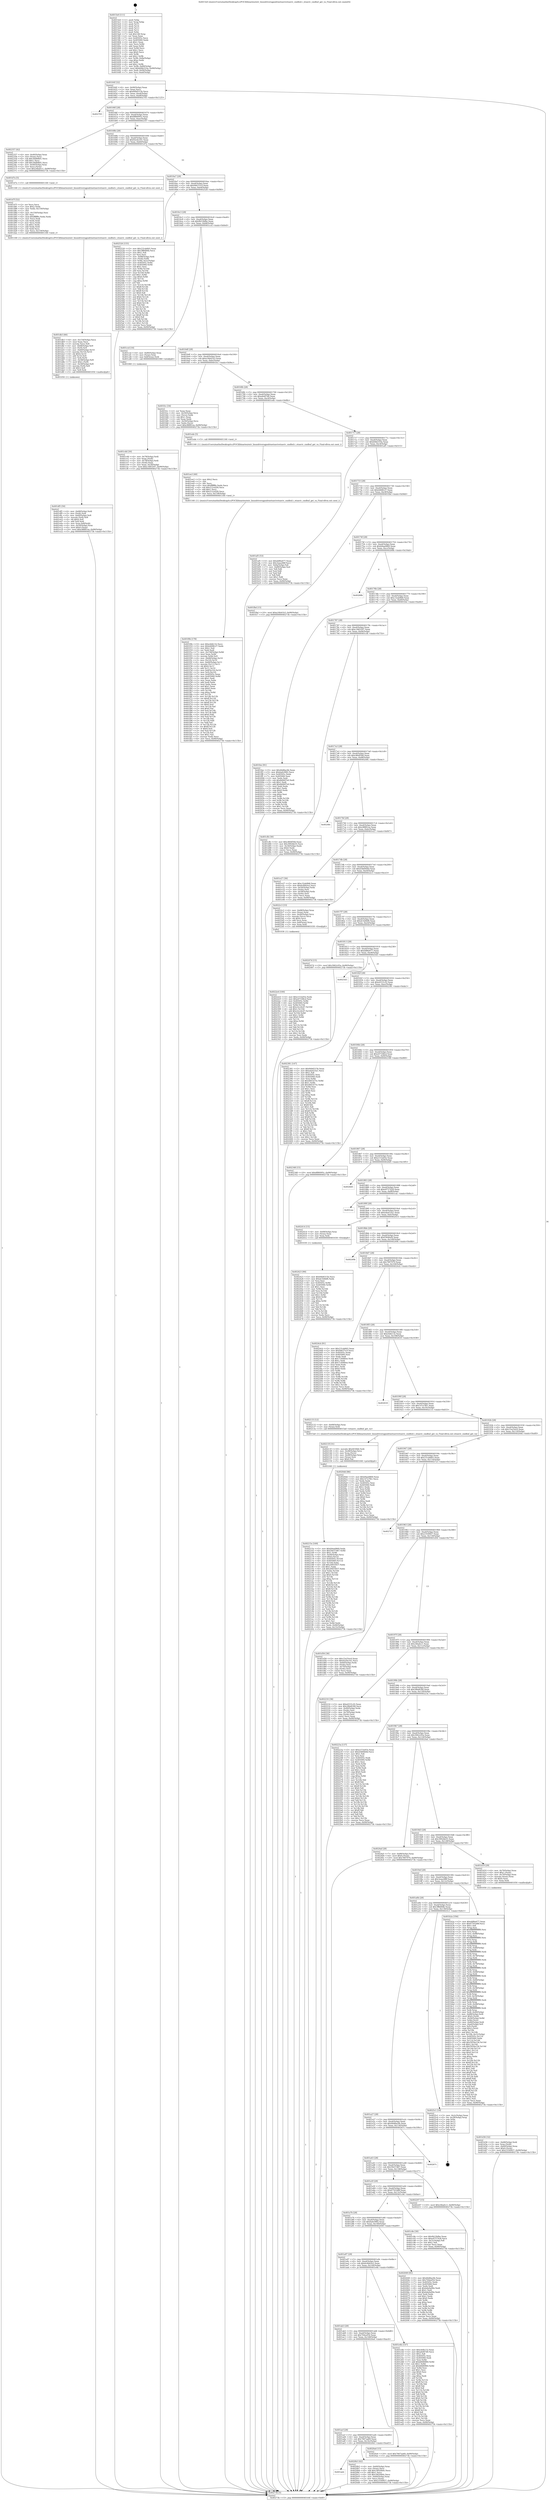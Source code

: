 digraph "0x4015e0" {
  label = "0x4015e0 (/mnt/c/Users/mathe/Desktop/tcc/POCII/binaries/extr_linuxdriversgpudrmetnavivetnaviv_cmdbuf.c_etnaviv_cmdbuf_get_va_Final-ollvm.out::main(0))"
  labelloc = "t"
  node[shape=record]

  Entry [label="",width=0.3,height=0.3,shape=circle,fillcolor=black,style=filled]
  "0x40164f" [label="{
     0x40164f [32]\l
     | [instrs]\l
     &nbsp;&nbsp;0x40164f \<+6\>: mov -0x90(%rbp),%eax\l
     &nbsp;&nbsp;0x401655 \<+2\>: mov %eax,%ecx\l
     &nbsp;&nbsp;0x401657 \<+6\>: sub $0x84b8315b,%ecx\l
     &nbsp;&nbsp;0x40165d \<+6\>: mov %eax,-0xa4(%rbp)\l
     &nbsp;&nbsp;0x401663 \<+6\>: mov %ecx,-0xa8(%rbp)\l
     &nbsp;&nbsp;0x401669 \<+6\>: je 0000000000402705 \<main+0x1125\>\l
  }"]
  "0x402705" [label="{
     0x402705\l
  }", style=dashed]
  "0x40166f" [label="{
     0x40166f [28]\l
     | [instrs]\l
     &nbsp;&nbsp;0x40166f \<+5\>: jmp 0000000000401674 \<main+0x94\>\l
     &nbsp;&nbsp;0x401674 \<+6\>: mov -0xa4(%rbp),%eax\l
     &nbsp;&nbsp;0x40167a \<+5\>: sub $0x8f80095c,%eax\l
     &nbsp;&nbsp;0x40167f \<+6\>: mov %eax,-0xac(%rbp)\l
     &nbsp;&nbsp;0x401685 \<+6\>: je 0000000000402357 \<main+0xd77\>\l
  }"]
  Exit [label="",width=0.3,height=0.3,shape=circle,fillcolor=black,style=filled,peripheries=2]
  "0x402357" [label="{
     0x402357 [42]\l
     | [instrs]\l
     &nbsp;&nbsp;0x402357 \<+4\>: mov -0x40(%rbp),%rax\l
     &nbsp;&nbsp;0x40235b \<+2\>: mov (%rax),%ecx\l
     &nbsp;&nbsp;0x40235d \<+6\>: sub $0x36db8bf1,%ecx\l
     &nbsp;&nbsp;0x402363 \<+3\>: add $0x1,%ecx\l
     &nbsp;&nbsp;0x402366 \<+6\>: add $0x36db8bf1,%ecx\l
     &nbsp;&nbsp;0x40236c \<+4\>: mov -0x40(%rbp),%rax\l
     &nbsp;&nbsp;0x402370 \<+2\>: mov %ecx,(%rax)\l
     &nbsp;&nbsp;0x402372 \<+10\>: movl $0x24bafcc1,-0x90(%rbp)\l
     &nbsp;&nbsp;0x40237c \<+5\>: jmp 000000000040273b \<main+0x115b\>\l
  }"]
  "0x40168b" [label="{
     0x40168b [28]\l
     | [instrs]\l
     &nbsp;&nbsp;0x40168b \<+5\>: jmp 0000000000401690 \<main+0xb0\>\l
     &nbsp;&nbsp;0x401690 \<+6\>: mov -0xa4(%rbp),%eax\l
     &nbsp;&nbsp;0x401696 \<+5\>: sub $0x92e4e161,%eax\l
     &nbsp;&nbsp;0x40169b \<+6\>: mov %eax,-0xb0(%rbp)\l
     &nbsp;&nbsp;0x4016a1 \<+6\>: je 0000000000401d7a \<main+0x79a\>\l
  }"]
  "0x402423" [label="{
     0x402423 [90]\l
     | [instrs]\l
     &nbsp;&nbsp;0x402423 \<+5\>: mov $0x84b8315b,%ecx\l
     &nbsp;&nbsp;0x402428 \<+5\>: mov $0xdc5d4bf6,%edx\l
     &nbsp;&nbsp;0x40242d \<+2\>: xor %esi,%esi\l
     &nbsp;&nbsp;0x40242f \<+8\>: mov 0x40505c,%r8d\l
     &nbsp;&nbsp;0x402437 \<+8\>: mov 0x405060,%r9d\l
     &nbsp;&nbsp;0x40243f \<+3\>: sub $0x1,%esi\l
     &nbsp;&nbsp;0x402442 \<+3\>: mov %r8d,%r10d\l
     &nbsp;&nbsp;0x402445 \<+3\>: add %esi,%r10d\l
     &nbsp;&nbsp;0x402448 \<+4\>: imul %r10d,%r8d\l
     &nbsp;&nbsp;0x40244c \<+4\>: and $0x1,%r8d\l
     &nbsp;&nbsp;0x402450 \<+4\>: cmp $0x0,%r8d\l
     &nbsp;&nbsp;0x402454 \<+4\>: sete %r11b\l
     &nbsp;&nbsp;0x402458 \<+4\>: cmp $0xa,%r9d\l
     &nbsp;&nbsp;0x40245c \<+3\>: setl %bl\l
     &nbsp;&nbsp;0x40245f \<+3\>: mov %r11b,%r14b\l
     &nbsp;&nbsp;0x402462 \<+3\>: and %bl,%r14b\l
     &nbsp;&nbsp;0x402465 \<+3\>: xor %bl,%r11b\l
     &nbsp;&nbsp;0x402468 \<+3\>: or %r11b,%r14b\l
     &nbsp;&nbsp;0x40246b \<+4\>: test $0x1,%r14b\l
     &nbsp;&nbsp;0x40246f \<+3\>: cmovne %edx,%ecx\l
     &nbsp;&nbsp;0x402472 \<+6\>: mov %ecx,-0x90(%rbp)\l
     &nbsp;&nbsp;0x402478 \<+5\>: jmp 000000000040273b \<main+0x115b\>\l
  }"]
  "0x401d7a" [label="{
     0x401d7a [5]\l
     | [instrs]\l
     &nbsp;&nbsp;0x401d7a \<+5\>: call 0000000000401160 \<next_i\>\l
     | [calls]\l
     &nbsp;&nbsp;0x401160 \{1\} (/mnt/c/Users/mathe/Desktop/tcc/POCII/binaries/extr_linuxdriversgpudrmetnavivetnaviv_cmdbuf.c_etnaviv_cmdbuf_get_va_Final-ollvm.out::next_i)\l
  }"]
  "0x4016a7" [label="{
     0x4016a7 [28]\l
     | [instrs]\l
     &nbsp;&nbsp;0x4016a7 \<+5\>: jmp 00000000004016ac \<main+0xcc\>\l
     &nbsp;&nbsp;0x4016ac \<+6\>: mov -0xa4(%rbp),%eax\l
     &nbsp;&nbsp;0x4016b2 \<+5\>: sub $0x94637e1f,%eax\l
     &nbsp;&nbsp;0x4016b7 \<+6\>: mov %eax,-0xb4(%rbp)\l
     &nbsp;&nbsp;0x4016bd \<+6\>: je 0000000000402526 \<main+0xf46\>\l
  }"]
  "0x4022e4" [label="{
     0x4022e4 [100]\l
     | [instrs]\l
     &nbsp;&nbsp;0x4022e4 \<+5\>: mov $0xe153a93e,%edx\l
     &nbsp;&nbsp;0x4022e9 \<+5\>: mov $0xe07168cd,%esi\l
     &nbsp;&nbsp;0x4022ee \<+8\>: mov 0x40505c,%r8d\l
     &nbsp;&nbsp;0x4022f6 \<+8\>: mov 0x405060,%r9d\l
     &nbsp;&nbsp;0x4022fe \<+3\>: mov %r8d,%r10d\l
     &nbsp;&nbsp;0x402301 \<+7\>: sub $0x22cc6c67,%r10d\l
     &nbsp;&nbsp;0x402308 \<+4\>: sub $0x1,%r10d\l
     &nbsp;&nbsp;0x40230c \<+7\>: add $0x22cc6c67,%r10d\l
     &nbsp;&nbsp;0x402313 \<+4\>: imul %r10d,%r8d\l
     &nbsp;&nbsp;0x402317 \<+4\>: and $0x1,%r8d\l
     &nbsp;&nbsp;0x40231b \<+4\>: cmp $0x0,%r8d\l
     &nbsp;&nbsp;0x40231f \<+4\>: sete %r11b\l
     &nbsp;&nbsp;0x402323 \<+4\>: cmp $0xa,%r9d\l
     &nbsp;&nbsp;0x402327 \<+3\>: setl %bl\l
     &nbsp;&nbsp;0x40232a \<+3\>: mov %r11b,%r14b\l
     &nbsp;&nbsp;0x40232d \<+3\>: and %bl,%r14b\l
     &nbsp;&nbsp;0x402330 \<+3\>: xor %bl,%r11b\l
     &nbsp;&nbsp;0x402333 \<+3\>: or %r11b,%r14b\l
     &nbsp;&nbsp;0x402336 \<+4\>: test $0x1,%r14b\l
     &nbsp;&nbsp;0x40233a \<+3\>: cmovne %esi,%edx\l
     &nbsp;&nbsp;0x40233d \<+6\>: mov %edx,-0x90(%rbp)\l
     &nbsp;&nbsp;0x402343 \<+5\>: jmp 000000000040273b \<main+0x115b\>\l
  }"]
  "0x402526" [label="{
     0x402526 [155]\l
     | [instrs]\l
     &nbsp;&nbsp;0x402526 \<+5\>: mov $0x231ab6b5,%eax\l
     &nbsp;&nbsp;0x40252b \<+5\>: mov $0x3ffb684b,%ecx\l
     &nbsp;&nbsp;0x402530 \<+2\>: mov $0x1,%dl\l
     &nbsp;&nbsp;0x402532 \<+2\>: xor %esi,%esi\l
     &nbsp;&nbsp;0x402534 \<+7\>: mov -0x88(%rbp),%rdi\l
     &nbsp;&nbsp;0x40253b \<+3\>: mov (%rdi),%r8d\l
     &nbsp;&nbsp;0x40253e \<+4\>: mov %r8d,-0x2c(%rbp)\l
     &nbsp;&nbsp;0x402542 \<+8\>: mov 0x40505c,%r8d\l
     &nbsp;&nbsp;0x40254a \<+8\>: mov 0x405060,%r9d\l
     &nbsp;&nbsp;0x402552 \<+3\>: sub $0x1,%esi\l
     &nbsp;&nbsp;0x402555 \<+3\>: mov %r8d,%r10d\l
     &nbsp;&nbsp;0x402558 \<+3\>: add %esi,%r10d\l
     &nbsp;&nbsp;0x40255b \<+4\>: imul %r10d,%r8d\l
     &nbsp;&nbsp;0x40255f \<+4\>: and $0x1,%r8d\l
     &nbsp;&nbsp;0x402563 \<+4\>: cmp $0x0,%r8d\l
     &nbsp;&nbsp;0x402567 \<+4\>: sete %r11b\l
     &nbsp;&nbsp;0x40256b \<+4\>: cmp $0xa,%r9d\l
     &nbsp;&nbsp;0x40256f \<+3\>: setl %bl\l
     &nbsp;&nbsp;0x402572 \<+3\>: mov %r11b,%r14b\l
     &nbsp;&nbsp;0x402575 \<+4\>: xor $0xff,%r14b\l
     &nbsp;&nbsp;0x402579 \<+3\>: mov %bl,%r15b\l
     &nbsp;&nbsp;0x40257c \<+4\>: xor $0xff,%r15b\l
     &nbsp;&nbsp;0x402580 \<+3\>: xor $0x0,%dl\l
     &nbsp;&nbsp;0x402583 \<+3\>: mov %r14b,%r12b\l
     &nbsp;&nbsp;0x402586 \<+4\>: and $0x0,%r12b\l
     &nbsp;&nbsp;0x40258a \<+3\>: and %dl,%r11b\l
     &nbsp;&nbsp;0x40258d \<+3\>: mov %r15b,%r13b\l
     &nbsp;&nbsp;0x402590 \<+4\>: and $0x0,%r13b\l
     &nbsp;&nbsp;0x402594 \<+2\>: and %dl,%bl\l
     &nbsp;&nbsp;0x402596 \<+3\>: or %r11b,%r12b\l
     &nbsp;&nbsp;0x402599 \<+3\>: or %bl,%r13b\l
     &nbsp;&nbsp;0x40259c \<+3\>: xor %r13b,%r12b\l
     &nbsp;&nbsp;0x40259f \<+3\>: or %r15b,%r14b\l
     &nbsp;&nbsp;0x4025a2 \<+4\>: xor $0xff,%r14b\l
     &nbsp;&nbsp;0x4025a6 \<+3\>: or $0x0,%dl\l
     &nbsp;&nbsp;0x4025a9 \<+3\>: and %dl,%r14b\l
     &nbsp;&nbsp;0x4025ac \<+3\>: or %r14b,%r12b\l
     &nbsp;&nbsp;0x4025af \<+4\>: test $0x1,%r12b\l
     &nbsp;&nbsp;0x4025b3 \<+3\>: cmovne %ecx,%eax\l
     &nbsp;&nbsp;0x4025b6 \<+6\>: mov %eax,-0x90(%rbp)\l
     &nbsp;&nbsp;0x4025bc \<+5\>: jmp 000000000040273b \<main+0x115b\>\l
  }"]
  "0x4016c3" [label="{
     0x4016c3 [28]\l
     | [instrs]\l
     &nbsp;&nbsp;0x4016c3 \<+5\>: jmp 00000000004016c8 \<main+0xe8\>\l
     &nbsp;&nbsp;0x4016c8 \<+6\>: mov -0xa4(%rbp),%eax\l
     &nbsp;&nbsp;0x4016ce \<+5\>: sub $0x9b33bfbe,%eax\l
     &nbsp;&nbsp;0x4016d3 \<+6\>: mov %eax,-0xb8(%rbp)\l
     &nbsp;&nbsp;0x4016d9 \<+6\>: je 0000000000401ccd \<main+0x6ed\>\l
  }"]
  "0x40215e" [label="{
     0x40215e [169]\l
     | [instrs]\l
     &nbsp;&nbsp;0x40215e \<+5\>: mov $0xb9aa0869,%edx\l
     &nbsp;&nbsp;0x402163 \<+6\>: mov $0x59e57d67,%r8d\l
     &nbsp;&nbsp;0x402169 \<+3\>: mov $0x1,%r9b\l
     &nbsp;&nbsp;0x40216c \<+4\>: mov -0x40(%rbp),%rcx\l
     &nbsp;&nbsp;0x402170 \<+6\>: movl $0x0,(%rcx)\l
     &nbsp;&nbsp;0x402176 \<+8\>: mov 0x40505c,%r10d\l
     &nbsp;&nbsp;0x40217e \<+8\>: mov 0x405060,%r11d\l
     &nbsp;&nbsp;0x402186 \<+3\>: mov %r10d,%ebx\l
     &nbsp;&nbsp;0x402189 \<+6\>: add $0x20655837,%ebx\l
     &nbsp;&nbsp;0x40218f \<+3\>: sub $0x1,%ebx\l
     &nbsp;&nbsp;0x402192 \<+6\>: sub $0x20655837,%ebx\l
     &nbsp;&nbsp;0x402198 \<+4\>: imul %ebx,%r10d\l
     &nbsp;&nbsp;0x40219c \<+4\>: and $0x1,%r10d\l
     &nbsp;&nbsp;0x4021a0 \<+4\>: cmp $0x0,%r10d\l
     &nbsp;&nbsp;0x4021a4 \<+4\>: sete %r14b\l
     &nbsp;&nbsp;0x4021a8 \<+4\>: cmp $0xa,%r11d\l
     &nbsp;&nbsp;0x4021ac \<+4\>: setl %r15b\l
     &nbsp;&nbsp;0x4021b0 \<+3\>: mov %r14b,%r12b\l
     &nbsp;&nbsp;0x4021b3 \<+4\>: xor $0xff,%r12b\l
     &nbsp;&nbsp;0x4021b7 \<+3\>: mov %r15b,%r13b\l
     &nbsp;&nbsp;0x4021ba \<+4\>: xor $0xff,%r13b\l
     &nbsp;&nbsp;0x4021be \<+4\>: xor $0x0,%r9b\l
     &nbsp;&nbsp;0x4021c2 \<+3\>: mov %r12b,%cl\l
     &nbsp;&nbsp;0x4021c5 \<+3\>: and $0x0,%cl\l
     &nbsp;&nbsp;0x4021c8 \<+3\>: and %r9b,%r14b\l
     &nbsp;&nbsp;0x4021cb \<+3\>: mov %r13b,%sil\l
     &nbsp;&nbsp;0x4021ce \<+4\>: and $0x0,%sil\l
     &nbsp;&nbsp;0x4021d2 \<+3\>: and %r9b,%r15b\l
     &nbsp;&nbsp;0x4021d5 \<+3\>: or %r14b,%cl\l
     &nbsp;&nbsp;0x4021d8 \<+3\>: or %r15b,%sil\l
     &nbsp;&nbsp;0x4021db \<+3\>: xor %sil,%cl\l
     &nbsp;&nbsp;0x4021de \<+3\>: or %r13b,%r12b\l
     &nbsp;&nbsp;0x4021e1 \<+4\>: xor $0xff,%r12b\l
     &nbsp;&nbsp;0x4021e5 \<+4\>: or $0x0,%r9b\l
     &nbsp;&nbsp;0x4021e9 \<+3\>: and %r9b,%r12b\l
     &nbsp;&nbsp;0x4021ec \<+3\>: or %r12b,%cl\l
     &nbsp;&nbsp;0x4021ef \<+3\>: test $0x1,%cl\l
     &nbsp;&nbsp;0x4021f2 \<+4\>: cmovne %r8d,%edx\l
     &nbsp;&nbsp;0x4021f6 \<+6\>: mov %edx,-0x90(%rbp)\l
     &nbsp;&nbsp;0x4021fc \<+6\>: mov %eax,-0x15c(%rbp)\l
     &nbsp;&nbsp;0x402202 \<+5\>: jmp 000000000040273b \<main+0x115b\>\l
  }"]
  "0x401ccd" [label="{
     0x401ccd [16]\l
     | [instrs]\l
     &nbsp;&nbsp;0x401ccd \<+4\>: mov -0x80(%rbp),%rax\l
     &nbsp;&nbsp;0x401cd1 \<+3\>: mov (%rax),%rax\l
     &nbsp;&nbsp;0x401cd4 \<+4\>: mov 0x8(%rax),%rdi\l
     &nbsp;&nbsp;0x401cd8 \<+5\>: call 0000000000401060 \<atoi@plt\>\l
     | [calls]\l
     &nbsp;&nbsp;0x401060 \{1\} (unknown)\l
  }"]
  "0x4016df" [label="{
     0x4016df [28]\l
     | [instrs]\l
     &nbsp;&nbsp;0x4016df \<+5\>: jmp 00000000004016e4 \<main+0x104\>\l
     &nbsp;&nbsp;0x4016e4 \<+6\>: mov -0xa4(%rbp),%eax\l
     &nbsp;&nbsp;0x4016ea \<+5\>: sub $0xa34b41b3,%eax\l
     &nbsp;&nbsp;0x4016ef \<+6\>: mov %eax,-0xbc(%rbp)\l
     &nbsp;&nbsp;0x4016f5 \<+6\>: je 0000000000401fcc \<main+0x9ec\>\l
  }"]
  "0x40213f" [label="{
     0x40213f [31]\l
     | [instrs]\l
     &nbsp;&nbsp;0x40213f \<+10\>: movabs $0x4030b6,%rdi\l
     &nbsp;&nbsp;0x402149 \<+4\>: mov -0x48(%rbp),%rcx\l
     &nbsp;&nbsp;0x40214d \<+3\>: mov %rax,(%rcx)\l
     &nbsp;&nbsp;0x402150 \<+4\>: mov -0x48(%rbp),%rax\l
     &nbsp;&nbsp;0x402154 \<+3\>: mov (%rax),%rsi\l
     &nbsp;&nbsp;0x402157 \<+2\>: mov $0x0,%al\l
     &nbsp;&nbsp;0x402159 \<+5\>: call 0000000000401040 \<printf@plt\>\l
     | [calls]\l
     &nbsp;&nbsp;0x401040 \{1\} (unknown)\l
  }"]
  "0x401fcc" [label="{
     0x401fcc [34]\l
     | [instrs]\l
     &nbsp;&nbsp;0x401fcc \<+2\>: xor %eax,%eax\l
     &nbsp;&nbsp;0x401fce \<+4\>: mov -0x50(%rbp),%rcx\l
     &nbsp;&nbsp;0x401fd2 \<+2\>: mov (%rcx),%edx\l
     &nbsp;&nbsp;0x401fd4 \<+3\>: sub $0x1,%eax\l
     &nbsp;&nbsp;0x401fd7 \<+2\>: sub %eax,%edx\l
     &nbsp;&nbsp;0x401fd9 \<+4\>: mov -0x50(%rbp),%rcx\l
     &nbsp;&nbsp;0x401fdd \<+2\>: mov %edx,(%rcx)\l
     &nbsp;&nbsp;0x401fdf \<+10\>: movl $0xc88f81ea,-0x90(%rbp)\l
     &nbsp;&nbsp;0x401fe9 \<+5\>: jmp 000000000040273b \<main+0x115b\>\l
  }"]
  "0x4016fb" [label="{
     0x4016fb [28]\l
     | [instrs]\l
     &nbsp;&nbsp;0x4016fb \<+5\>: jmp 0000000000401700 \<main+0x120\>\l
     &nbsp;&nbsp;0x401700 \<+6\>: mov -0xa4(%rbp),%eax\l
     &nbsp;&nbsp;0x401706 \<+5\>: sub $0xafe6f7d0,%eax\l
     &nbsp;&nbsp;0x40170b \<+6\>: mov %eax,-0xc0(%rbp)\l
     &nbsp;&nbsp;0x401711 \<+6\>: je 0000000000401ede \<main+0x8fe\>\l
  }"]
  "0x401aeb" [label="{
     0x401aeb\l
  }", style=dashed]
  "0x401ede" [label="{
     0x401ede [5]\l
     | [instrs]\l
     &nbsp;&nbsp;0x401ede \<+5\>: call 0000000000401160 \<next_i\>\l
     | [calls]\l
     &nbsp;&nbsp;0x401160 \{1\} (/mnt/c/Users/mathe/Desktop/tcc/POCII/binaries/extr_linuxdriversgpudrmetnavivetnaviv_cmdbuf.c_etnaviv_cmdbuf_get_va_Final-ollvm.out::next_i)\l
  }"]
  "0x401717" [label="{
     0x401717 [28]\l
     | [instrs]\l
     &nbsp;&nbsp;0x401717 \<+5\>: jmp 000000000040171c \<main+0x13c\>\l
     &nbsp;&nbsp;0x40171c \<+6\>: mov -0xa4(%rbp),%eax\l
     &nbsp;&nbsp;0x401722 \<+5\>: sub $0xb0bb310a,%eax\l
     &nbsp;&nbsp;0x401727 \<+6\>: mov %eax,-0xc4(%rbp)\l
     &nbsp;&nbsp;0x40172d \<+6\>: je 0000000000401af5 \<main+0x515\>\l
  }"]
  "0x4020b3" [label="{
     0x4020b3 [42]\l
     | [instrs]\l
     &nbsp;&nbsp;0x4020b3 \<+4\>: mov -0x60(%rbp),%rax\l
     &nbsp;&nbsp;0x4020b7 \<+2\>: mov (%rax),%ecx\l
     &nbsp;&nbsp;0x4020b9 \<+6\>: add $0x18020b0c,%ecx\l
     &nbsp;&nbsp;0x4020bf \<+3\>: add $0x1,%ecx\l
     &nbsp;&nbsp;0x4020c2 \<+6\>: sub $0x18020b0c,%ecx\l
     &nbsp;&nbsp;0x4020c8 \<+4\>: mov -0x60(%rbp),%rax\l
     &nbsp;&nbsp;0x4020cc \<+2\>: mov %ecx,(%rax)\l
     &nbsp;&nbsp;0x4020ce \<+10\>: movl $0x23549f27,-0x90(%rbp)\l
     &nbsp;&nbsp;0x4020d8 \<+5\>: jmp 000000000040273b \<main+0x115b\>\l
  }"]
  "0x401af5" [label="{
     0x401af5 [53]\l
     | [instrs]\l
     &nbsp;&nbsp;0x401af5 \<+5\>: mov $0xddf6e677,%eax\l
     &nbsp;&nbsp;0x401afa \<+5\>: mov $0x3eaa288f,%ecx\l
     &nbsp;&nbsp;0x401aff \<+6\>: mov -0x8a(%rbp),%dl\l
     &nbsp;&nbsp;0x401b05 \<+7\>: mov -0x89(%rbp),%sil\l
     &nbsp;&nbsp;0x401b0c \<+3\>: mov %dl,%dil\l
     &nbsp;&nbsp;0x401b0f \<+3\>: and %sil,%dil\l
     &nbsp;&nbsp;0x401b12 \<+3\>: xor %sil,%dl\l
     &nbsp;&nbsp;0x401b15 \<+3\>: or %dl,%dil\l
     &nbsp;&nbsp;0x401b18 \<+4\>: test $0x1,%dil\l
     &nbsp;&nbsp;0x401b1c \<+3\>: cmovne %ecx,%eax\l
     &nbsp;&nbsp;0x401b1f \<+6\>: mov %eax,-0x90(%rbp)\l
     &nbsp;&nbsp;0x401b25 \<+5\>: jmp 000000000040273b \<main+0x115b\>\l
  }"]
  "0x401733" [label="{
     0x401733 [28]\l
     | [instrs]\l
     &nbsp;&nbsp;0x401733 \<+5\>: jmp 0000000000401738 \<main+0x158\>\l
     &nbsp;&nbsp;0x401738 \<+6\>: mov -0xa4(%rbp),%eax\l
     &nbsp;&nbsp;0x40173e \<+5\>: sub $0xb468fc27,%eax\l
     &nbsp;&nbsp;0x401743 \<+6\>: mov %eax,-0xc8(%rbp)\l
     &nbsp;&nbsp;0x401749 \<+6\>: je 0000000000401fbd \<main+0x9dd\>\l
  }"]
  "0x40273b" [label="{
     0x40273b [5]\l
     | [instrs]\l
     &nbsp;&nbsp;0x40273b \<+5\>: jmp 000000000040164f \<main+0x6f\>\l
  }"]
  "0x4015e0" [label="{
     0x4015e0 [111]\l
     | [instrs]\l
     &nbsp;&nbsp;0x4015e0 \<+1\>: push %rbp\l
     &nbsp;&nbsp;0x4015e1 \<+3\>: mov %rsp,%rbp\l
     &nbsp;&nbsp;0x4015e4 \<+2\>: push %r15\l
     &nbsp;&nbsp;0x4015e6 \<+2\>: push %r14\l
     &nbsp;&nbsp;0x4015e8 \<+2\>: push %r13\l
     &nbsp;&nbsp;0x4015ea \<+2\>: push %r12\l
     &nbsp;&nbsp;0x4015ec \<+1\>: push %rbx\l
     &nbsp;&nbsp;0x4015ed \<+7\>: sub $0x148,%rsp\l
     &nbsp;&nbsp;0x4015f4 \<+2\>: xor %eax,%eax\l
     &nbsp;&nbsp;0x4015f6 \<+7\>: mov 0x40505c,%ecx\l
     &nbsp;&nbsp;0x4015fd \<+7\>: mov 0x405060,%edx\l
     &nbsp;&nbsp;0x401604 \<+3\>: sub $0x1,%eax\l
     &nbsp;&nbsp;0x401607 \<+3\>: mov %ecx,%r8d\l
     &nbsp;&nbsp;0x40160a \<+3\>: add %eax,%r8d\l
     &nbsp;&nbsp;0x40160d \<+4\>: imul %r8d,%ecx\l
     &nbsp;&nbsp;0x401611 \<+3\>: and $0x1,%ecx\l
     &nbsp;&nbsp;0x401614 \<+3\>: cmp $0x0,%ecx\l
     &nbsp;&nbsp;0x401617 \<+4\>: sete %r9b\l
     &nbsp;&nbsp;0x40161b \<+4\>: and $0x1,%r9b\l
     &nbsp;&nbsp;0x40161f \<+7\>: mov %r9b,-0x8a(%rbp)\l
     &nbsp;&nbsp;0x401626 \<+3\>: cmp $0xa,%edx\l
     &nbsp;&nbsp;0x401629 \<+4\>: setl %r9b\l
     &nbsp;&nbsp;0x40162d \<+4\>: and $0x1,%r9b\l
     &nbsp;&nbsp;0x401631 \<+7\>: mov %r9b,-0x89(%rbp)\l
     &nbsp;&nbsp;0x401638 \<+10\>: movl $0xb0bb310a,-0x90(%rbp)\l
     &nbsp;&nbsp;0x401642 \<+6\>: mov %edi,-0x94(%rbp)\l
     &nbsp;&nbsp;0x401648 \<+7\>: mov %rsi,-0xa0(%rbp)\l
  }"]
  "0x401acf" [label="{
     0x401acf [28]\l
     | [instrs]\l
     &nbsp;&nbsp;0x401acf \<+5\>: jmp 0000000000401ad4 \<main+0x4f4\>\l
     &nbsp;&nbsp;0x401ad4 \<+6\>: mov -0xa4(%rbp),%eax\l
     &nbsp;&nbsp;0x401ada \<+5\>: sub $0x7667aa69,%eax\l
     &nbsp;&nbsp;0x401adf \<+6\>: mov %eax,-0x14c(%rbp)\l
     &nbsp;&nbsp;0x401ae5 \<+6\>: je 00000000004020b3 \<main+0xad3\>\l
  }"]
  "0x401fbd" [label="{
     0x401fbd [15]\l
     | [instrs]\l
     &nbsp;&nbsp;0x401fbd \<+10\>: movl $0xa34b41b3,-0x90(%rbp)\l
     &nbsp;&nbsp;0x401fc7 \<+5\>: jmp 000000000040273b \<main+0x115b\>\l
  }"]
  "0x40174f" [label="{
     0x40174f [28]\l
     | [instrs]\l
     &nbsp;&nbsp;0x40174f \<+5\>: jmp 0000000000401754 \<main+0x174\>\l
     &nbsp;&nbsp;0x401754 \<+6\>: mov -0xa4(%rbp),%eax\l
     &nbsp;&nbsp;0x40175a \<+5\>: sub $0xb9aa0869,%eax\l
     &nbsp;&nbsp;0x40175f \<+6\>: mov %eax,-0xcc(%rbp)\l
     &nbsp;&nbsp;0x401765 \<+6\>: je 000000000040268b \<main+0x10ab\>\l
  }"]
  "0x4020a4" [label="{
     0x4020a4 [15]\l
     | [instrs]\l
     &nbsp;&nbsp;0x4020a4 \<+10\>: movl $0x7667aa69,-0x90(%rbp)\l
     &nbsp;&nbsp;0x4020ae \<+5\>: jmp 000000000040273b \<main+0x115b\>\l
  }"]
  "0x40268b" [label="{
     0x40268b\l
  }", style=dashed]
  "0x40176b" [label="{
     0x40176b [28]\l
     | [instrs]\l
     &nbsp;&nbsp;0x40176b \<+5\>: jmp 0000000000401770 \<main+0x190\>\l
     &nbsp;&nbsp;0x401770 \<+6\>: mov -0xa4(%rbp),%eax\l
     &nbsp;&nbsp;0x401776 \<+5\>: sub $0xc32ab9b8,%eax\l
     &nbsp;&nbsp;0x40177b \<+6\>: mov %eax,-0xd0(%rbp)\l
     &nbsp;&nbsp;0x401781 \<+6\>: je 0000000000401fee \<main+0xa0e\>\l
  }"]
  "0x401f0b" [label="{
     0x401f0b [178]\l
     | [instrs]\l
     &nbsp;&nbsp;0x401f0b \<+5\>: mov $0xe4db132,%ecx\l
     &nbsp;&nbsp;0x401f10 \<+5\>: mov $0xb468fc27,%edx\l
     &nbsp;&nbsp;0x401f15 \<+3\>: mov $0x1,%sil\l
     &nbsp;&nbsp;0x401f18 \<+2\>: xor %edi,%edi\l
     &nbsp;&nbsp;0x401f1a \<+7\>: mov -0x158(%rbp),%r8d\l
     &nbsp;&nbsp;0x401f21 \<+4\>: imul %eax,%r8d\l
     &nbsp;&nbsp;0x401f25 \<+3\>: movslq %r8d,%r9\l
     &nbsp;&nbsp;0x401f28 \<+4\>: mov -0x68(%rbp),%r10\l
     &nbsp;&nbsp;0x401f2c \<+3\>: mov (%r10),%r10\l
     &nbsp;&nbsp;0x401f2f \<+4\>: mov -0x60(%rbp),%r11\l
     &nbsp;&nbsp;0x401f33 \<+3\>: movslq (%r11),%r11\l
     &nbsp;&nbsp;0x401f36 \<+4\>: shl $0x4,%r11\l
     &nbsp;&nbsp;0x401f3a \<+3\>: add %r11,%r10\l
     &nbsp;&nbsp;0x401f3d \<+4\>: mov 0x8(%r10),%r10\l
     &nbsp;&nbsp;0x401f41 \<+3\>: mov %r9,(%r10)\l
     &nbsp;&nbsp;0x401f44 \<+7\>: mov 0x40505c,%eax\l
     &nbsp;&nbsp;0x401f4b \<+8\>: mov 0x405060,%r8d\l
     &nbsp;&nbsp;0x401f53 \<+3\>: sub $0x1,%edi\l
     &nbsp;&nbsp;0x401f56 \<+2\>: mov %eax,%ebx\l
     &nbsp;&nbsp;0x401f58 \<+2\>: add %edi,%ebx\l
     &nbsp;&nbsp;0x401f5a \<+3\>: imul %ebx,%eax\l
     &nbsp;&nbsp;0x401f5d \<+3\>: and $0x1,%eax\l
     &nbsp;&nbsp;0x401f60 \<+3\>: cmp $0x0,%eax\l
     &nbsp;&nbsp;0x401f63 \<+4\>: sete %r14b\l
     &nbsp;&nbsp;0x401f67 \<+4\>: cmp $0xa,%r8d\l
     &nbsp;&nbsp;0x401f6b \<+4\>: setl %r15b\l
     &nbsp;&nbsp;0x401f6f \<+3\>: mov %r14b,%r12b\l
     &nbsp;&nbsp;0x401f72 \<+4\>: xor $0xff,%r12b\l
     &nbsp;&nbsp;0x401f76 \<+3\>: mov %r15b,%r13b\l
     &nbsp;&nbsp;0x401f79 \<+4\>: xor $0xff,%r13b\l
     &nbsp;&nbsp;0x401f7d \<+4\>: xor $0x0,%sil\l
     &nbsp;&nbsp;0x401f81 \<+3\>: mov %r12b,%al\l
     &nbsp;&nbsp;0x401f84 \<+2\>: and $0x0,%al\l
     &nbsp;&nbsp;0x401f86 \<+3\>: and %sil,%r14b\l
     &nbsp;&nbsp;0x401f89 \<+3\>: mov %r13b,%dil\l
     &nbsp;&nbsp;0x401f8c \<+4\>: and $0x0,%dil\l
     &nbsp;&nbsp;0x401f90 \<+3\>: and %sil,%r15b\l
     &nbsp;&nbsp;0x401f93 \<+3\>: or %r14b,%al\l
     &nbsp;&nbsp;0x401f96 \<+3\>: or %r15b,%dil\l
     &nbsp;&nbsp;0x401f99 \<+3\>: xor %dil,%al\l
     &nbsp;&nbsp;0x401f9c \<+3\>: or %r13b,%r12b\l
     &nbsp;&nbsp;0x401f9f \<+4\>: xor $0xff,%r12b\l
     &nbsp;&nbsp;0x401fa3 \<+4\>: or $0x0,%sil\l
     &nbsp;&nbsp;0x401fa7 \<+3\>: and %sil,%r12b\l
     &nbsp;&nbsp;0x401faa \<+3\>: or %r12b,%al\l
     &nbsp;&nbsp;0x401fad \<+2\>: test $0x1,%al\l
     &nbsp;&nbsp;0x401faf \<+3\>: cmovne %edx,%ecx\l
     &nbsp;&nbsp;0x401fb2 \<+6\>: mov %ecx,-0x90(%rbp)\l
     &nbsp;&nbsp;0x401fb8 \<+5\>: jmp 000000000040273b \<main+0x115b\>\l
  }"]
  "0x401fee" [label="{
     0x401fee [91]\l
     | [instrs]\l
     &nbsp;&nbsp;0x401fee \<+5\>: mov $0x46d8ac0b,%eax\l
     &nbsp;&nbsp;0x401ff3 \<+5\>: mov $0x6a0c99f2,%ecx\l
     &nbsp;&nbsp;0x401ff8 \<+7\>: mov 0x40505c,%edx\l
     &nbsp;&nbsp;0x401fff \<+7\>: mov 0x405060,%esi\l
     &nbsp;&nbsp;0x402006 \<+2\>: mov %edx,%edi\l
     &nbsp;&nbsp;0x402008 \<+6\>: sub $0x8d4fd7e0,%edi\l
     &nbsp;&nbsp;0x40200e \<+3\>: sub $0x1,%edi\l
     &nbsp;&nbsp;0x402011 \<+6\>: add $0x8d4fd7e0,%edi\l
     &nbsp;&nbsp;0x402017 \<+3\>: imul %edi,%edx\l
     &nbsp;&nbsp;0x40201a \<+3\>: and $0x1,%edx\l
     &nbsp;&nbsp;0x40201d \<+3\>: cmp $0x0,%edx\l
     &nbsp;&nbsp;0x402020 \<+4\>: sete %r8b\l
     &nbsp;&nbsp;0x402024 \<+3\>: cmp $0xa,%esi\l
     &nbsp;&nbsp;0x402027 \<+4\>: setl %r9b\l
     &nbsp;&nbsp;0x40202b \<+3\>: mov %r8b,%r10b\l
     &nbsp;&nbsp;0x40202e \<+3\>: and %r9b,%r10b\l
     &nbsp;&nbsp;0x402031 \<+3\>: xor %r9b,%r8b\l
     &nbsp;&nbsp;0x402034 \<+3\>: or %r8b,%r10b\l
     &nbsp;&nbsp;0x402037 \<+4\>: test $0x1,%r10b\l
     &nbsp;&nbsp;0x40203b \<+3\>: cmovne %ecx,%eax\l
     &nbsp;&nbsp;0x40203e \<+6\>: mov %eax,-0x90(%rbp)\l
     &nbsp;&nbsp;0x402044 \<+5\>: jmp 000000000040273b \<main+0x115b\>\l
  }"]
  "0x401787" [label="{
     0x401787 [28]\l
     | [instrs]\l
     &nbsp;&nbsp;0x401787 \<+5\>: jmp 000000000040178c \<main+0x1ac\>\l
     &nbsp;&nbsp;0x40178c \<+6\>: mov -0xa4(%rbp),%eax\l
     &nbsp;&nbsp;0x401792 \<+5\>: sub $0xc3483297,%eax\l
     &nbsp;&nbsp;0x401797 \<+6\>: mov %eax,-0xd4(%rbp)\l
     &nbsp;&nbsp;0x40179d \<+6\>: je 0000000000401cfb \<main+0x71b\>\l
  }"]
  "0x401ee3" [label="{
     0x401ee3 [40]\l
     | [instrs]\l
     &nbsp;&nbsp;0x401ee3 \<+5\>: mov $0x2,%ecx\l
     &nbsp;&nbsp;0x401ee8 \<+1\>: cltd\l
     &nbsp;&nbsp;0x401ee9 \<+2\>: idiv %ecx\l
     &nbsp;&nbsp;0x401eeb \<+6\>: imul $0xfffffffe,%edx,%ecx\l
     &nbsp;&nbsp;0x401ef1 \<+6\>: sub $0x212cd2f4,%ecx\l
     &nbsp;&nbsp;0x401ef7 \<+3\>: add $0x1,%ecx\l
     &nbsp;&nbsp;0x401efa \<+6\>: add $0x212cd2f4,%ecx\l
     &nbsp;&nbsp;0x401f00 \<+6\>: mov %ecx,-0x158(%rbp)\l
     &nbsp;&nbsp;0x401f06 \<+5\>: call 0000000000401160 \<next_i\>\l
     | [calls]\l
     &nbsp;&nbsp;0x401160 \{1\} (/mnt/c/Users/mathe/Desktop/tcc/POCII/binaries/extr_linuxdriversgpudrmetnavivetnaviv_cmdbuf.c_etnaviv_cmdbuf_get_va_Final-ollvm.out::next_i)\l
  }"]
  "0x401cfb" [label="{
     0x401cfb [30]\l
     | [instrs]\l
     &nbsp;&nbsp;0x401cfb \<+5\>: mov $0xc864f59d,%eax\l
     &nbsp;&nbsp;0x401d00 \<+5\>: mov $0x3992bb35,%ecx\l
     &nbsp;&nbsp;0x401d05 \<+3\>: mov -0x30(%rbp),%edx\l
     &nbsp;&nbsp;0x401d08 \<+3\>: cmp $0x0,%edx\l
     &nbsp;&nbsp;0x401d0b \<+3\>: cmove %ecx,%eax\l
     &nbsp;&nbsp;0x401d0e \<+6\>: mov %eax,-0x90(%rbp)\l
     &nbsp;&nbsp;0x401d14 \<+5\>: jmp 000000000040273b \<main+0x115b\>\l
  }"]
  "0x4017a3" [label="{
     0x4017a3 [28]\l
     | [instrs]\l
     &nbsp;&nbsp;0x4017a3 \<+5\>: jmp 00000000004017a8 \<main+0x1c8\>\l
     &nbsp;&nbsp;0x4017a8 \<+6\>: mov -0xa4(%rbp),%eax\l
     &nbsp;&nbsp;0x4017ae \<+5\>: sub $0xc864f59d,%eax\l
     &nbsp;&nbsp;0x4017b3 \<+6\>: mov %eax,-0xd8(%rbp)\l
     &nbsp;&nbsp;0x4017b9 \<+6\>: je 000000000040248c \<main+0xeac\>\l
  }"]
  "0x401ab3" [label="{
     0x401ab3 [28]\l
     | [instrs]\l
     &nbsp;&nbsp;0x401ab3 \<+5\>: jmp 0000000000401ab8 \<main+0x4d8\>\l
     &nbsp;&nbsp;0x401ab8 \<+6\>: mov -0xa4(%rbp),%eax\l
     &nbsp;&nbsp;0x401abe \<+5\>: sub $0x704eef54,%eax\l
     &nbsp;&nbsp;0x401ac3 \<+6\>: mov %eax,-0x148(%rbp)\l
     &nbsp;&nbsp;0x401ac9 \<+6\>: je 00000000004020a4 \<main+0xac4\>\l
  }"]
  "0x40248c" [label="{
     0x40248c\l
  }", style=dashed]
  "0x4017bf" [label="{
     0x4017bf [28]\l
     | [instrs]\l
     &nbsp;&nbsp;0x4017bf \<+5\>: jmp 00000000004017c4 \<main+0x1e4\>\l
     &nbsp;&nbsp;0x4017c4 \<+6\>: mov -0xa4(%rbp),%eax\l
     &nbsp;&nbsp;0x4017ca \<+5\>: sub $0xc88f81ea,%eax\l
     &nbsp;&nbsp;0x4017cf \<+6\>: mov %eax,-0xdc(%rbp)\l
     &nbsp;&nbsp;0x4017d5 \<+6\>: je 0000000000401e27 \<main+0x847\>\l
  }"]
  "0x401e4b" [label="{
     0x401e4b [147]\l
     | [instrs]\l
     &nbsp;&nbsp;0x401e4b \<+5\>: mov $0xe4db132,%eax\l
     &nbsp;&nbsp;0x401e50 \<+5\>: mov $0xafe6f7d0,%ecx\l
     &nbsp;&nbsp;0x401e55 \<+2\>: mov $0x1,%dl\l
     &nbsp;&nbsp;0x401e57 \<+7\>: mov 0x40505c,%esi\l
     &nbsp;&nbsp;0x401e5e \<+7\>: mov 0x405060,%edi\l
     &nbsp;&nbsp;0x401e65 \<+3\>: mov %esi,%r8d\l
     &nbsp;&nbsp;0x401e68 \<+7\>: add $0xb8480f60,%r8d\l
     &nbsp;&nbsp;0x401e6f \<+4\>: sub $0x1,%r8d\l
     &nbsp;&nbsp;0x401e73 \<+7\>: sub $0xb8480f60,%r8d\l
     &nbsp;&nbsp;0x401e7a \<+4\>: imul %r8d,%esi\l
     &nbsp;&nbsp;0x401e7e \<+3\>: and $0x1,%esi\l
     &nbsp;&nbsp;0x401e81 \<+3\>: cmp $0x0,%esi\l
     &nbsp;&nbsp;0x401e84 \<+4\>: sete %r9b\l
     &nbsp;&nbsp;0x401e88 \<+3\>: cmp $0xa,%edi\l
     &nbsp;&nbsp;0x401e8b \<+4\>: setl %r10b\l
     &nbsp;&nbsp;0x401e8f \<+3\>: mov %r9b,%r11b\l
     &nbsp;&nbsp;0x401e92 \<+4\>: xor $0xff,%r11b\l
     &nbsp;&nbsp;0x401e96 \<+3\>: mov %r10b,%bl\l
     &nbsp;&nbsp;0x401e99 \<+3\>: xor $0xff,%bl\l
     &nbsp;&nbsp;0x401e9c \<+3\>: xor $0x0,%dl\l
     &nbsp;&nbsp;0x401e9f \<+3\>: mov %r11b,%r14b\l
     &nbsp;&nbsp;0x401ea2 \<+4\>: and $0x0,%r14b\l
     &nbsp;&nbsp;0x401ea6 \<+3\>: and %dl,%r9b\l
     &nbsp;&nbsp;0x401ea9 \<+3\>: mov %bl,%r15b\l
     &nbsp;&nbsp;0x401eac \<+4\>: and $0x0,%r15b\l
     &nbsp;&nbsp;0x401eb0 \<+3\>: and %dl,%r10b\l
     &nbsp;&nbsp;0x401eb3 \<+3\>: or %r9b,%r14b\l
     &nbsp;&nbsp;0x401eb6 \<+3\>: or %r10b,%r15b\l
     &nbsp;&nbsp;0x401eb9 \<+3\>: xor %r15b,%r14b\l
     &nbsp;&nbsp;0x401ebc \<+3\>: or %bl,%r11b\l
     &nbsp;&nbsp;0x401ebf \<+4\>: xor $0xff,%r11b\l
     &nbsp;&nbsp;0x401ec3 \<+3\>: or $0x0,%dl\l
     &nbsp;&nbsp;0x401ec6 \<+3\>: and %dl,%r11b\l
     &nbsp;&nbsp;0x401ec9 \<+3\>: or %r11b,%r14b\l
     &nbsp;&nbsp;0x401ecc \<+4\>: test $0x1,%r14b\l
     &nbsp;&nbsp;0x401ed0 \<+3\>: cmovne %ecx,%eax\l
     &nbsp;&nbsp;0x401ed3 \<+6\>: mov %eax,-0x90(%rbp)\l
     &nbsp;&nbsp;0x401ed9 \<+5\>: jmp 000000000040273b \<main+0x115b\>\l
  }"]
  "0x401e27" [label="{
     0x401e27 [36]\l
     | [instrs]\l
     &nbsp;&nbsp;0x401e27 \<+5\>: mov $0xc32ab9b8,%eax\l
     &nbsp;&nbsp;0x401e2c \<+5\>: mov $0x6c6bb5e2,%ecx\l
     &nbsp;&nbsp;0x401e31 \<+4\>: mov -0x50(%rbp),%rdx\l
     &nbsp;&nbsp;0x401e35 \<+2\>: mov (%rdx),%esi\l
     &nbsp;&nbsp;0x401e37 \<+4\>: mov -0x58(%rbp),%rdx\l
     &nbsp;&nbsp;0x401e3b \<+2\>: cmp (%rdx),%esi\l
     &nbsp;&nbsp;0x401e3d \<+3\>: cmovl %ecx,%eax\l
     &nbsp;&nbsp;0x401e40 \<+6\>: mov %eax,-0x90(%rbp)\l
     &nbsp;&nbsp;0x401e46 \<+5\>: jmp 000000000040273b \<main+0x115b\>\l
  }"]
  "0x4017db" [label="{
     0x4017db [28]\l
     | [instrs]\l
     &nbsp;&nbsp;0x4017db \<+5\>: jmp 00000000004017e0 \<main+0x200\>\l
     &nbsp;&nbsp;0x4017e0 \<+6\>: mov -0xa4(%rbp),%eax\l
     &nbsp;&nbsp;0x4017e6 \<+5\>: sub $0xd3b69d4d,%eax\l
     &nbsp;&nbsp;0x4017eb \<+6\>: mov %eax,-0xe0(%rbp)\l
     &nbsp;&nbsp;0x4017f1 \<+6\>: je 00000000004022c3 \<main+0xce3\>\l
  }"]
  "0x401a97" [label="{
     0x401a97 [28]\l
     | [instrs]\l
     &nbsp;&nbsp;0x401a97 \<+5\>: jmp 0000000000401a9c \<main+0x4bc\>\l
     &nbsp;&nbsp;0x401a9c \<+6\>: mov -0xa4(%rbp),%eax\l
     &nbsp;&nbsp;0x401aa2 \<+5\>: sub $0x6c6bb5e2,%eax\l
     &nbsp;&nbsp;0x401aa7 \<+6\>: mov %eax,-0x144(%rbp)\l
     &nbsp;&nbsp;0x401aad \<+6\>: je 0000000000401e4b \<main+0x86b\>\l
  }"]
  "0x4022c3" [label="{
     0x4022c3 [33]\l
     | [instrs]\l
     &nbsp;&nbsp;0x4022c3 \<+4\>: mov -0x68(%rbp),%rax\l
     &nbsp;&nbsp;0x4022c7 \<+3\>: mov (%rax),%rax\l
     &nbsp;&nbsp;0x4022ca \<+4\>: mov -0x40(%rbp),%rcx\l
     &nbsp;&nbsp;0x4022ce \<+3\>: movslq (%rcx),%rcx\l
     &nbsp;&nbsp;0x4022d1 \<+4\>: shl $0x4,%rcx\l
     &nbsp;&nbsp;0x4022d5 \<+3\>: add %rcx,%rax\l
     &nbsp;&nbsp;0x4022d8 \<+4\>: mov 0x8(%rax),%rax\l
     &nbsp;&nbsp;0x4022dc \<+3\>: mov %rax,%rdi\l
     &nbsp;&nbsp;0x4022df \<+5\>: call 0000000000401030 \<free@plt\>\l
     | [calls]\l
     &nbsp;&nbsp;0x401030 \{1\} (unknown)\l
  }"]
  "0x4017f7" [label="{
     0x4017f7 [28]\l
     | [instrs]\l
     &nbsp;&nbsp;0x4017f7 \<+5\>: jmp 00000000004017fc \<main+0x21c\>\l
     &nbsp;&nbsp;0x4017fc \<+6\>: mov -0xa4(%rbp),%eax\l
     &nbsp;&nbsp;0x401802 \<+5\>: sub $0xdc5d4bf6,%eax\l
     &nbsp;&nbsp;0x401807 \<+6\>: mov %eax,-0xe4(%rbp)\l
     &nbsp;&nbsp;0x40180d \<+6\>: je 000000000040247d \<main+0xe9d\>\l
  }"]
  "0x402049" [label="{
     0x402049 [91]\l
     | [instrs]\l
     &nbsp;&nbsp;0x402049 \<+5\>: mov $0x46d8ac0b,%eax\l
     &nbsp;&nbsp;0x40204e \<+5\>: mov $0x704eef54,%ecx\l
     &nbsp;&nbsp;0x402053 \<+7\>: mov 0x40505c,%edx\l
     &nbsp;&nbsp;0x40205a \<+7\>: mov 0x405060,%esi\l
     &nbsp;&nbsp;0x402061 \<+2\>: mov %edx,%edi\l
     &nbsp;&nbsp;0x402063 \<+6\>: sub $0xbda9a90e,%edi\l
     &nbsp;&nbsp;0x402069 \<+3\>: sub $0x1,%edi\l
     &nbsp;&nbsp;0x40206c \<+6\>: add $0xbda9a90e,%edi\l
     &nbsp;&nbsp;0x402072 \<+3\>: imul %edi,%edx\l
     &nbsp;&nbsp;0x402075 \<+3\>: and $0x1,%edx\l
     &nbsp;&nbsp;0x402078 \<+3\>: cmp $0x0,%edx\l
     &nbsp;&nbsp;0x40207b \<+4\>: sete %r8b\l
     &nbsp;&nbsp;0x40207f \<+3\>: cmp $0xa,%esi\l
     &nbsp;&nbsp;0x402082 \<+4\>: setl %r9b\l
     &nbsp;&nbsp;0x402086 \<+3\>: mov %r8b,%r10b\l
     &nbsp;&nbsp;0x402089 \<+3\>: and %r9b,%r10b\l
     &nbsp;&nbsp;0x40208c \<+3\>: xor %r9b,%r8b\l
     &nbsp;&nbsp;0x40208f \<+3\>: or %r8b,%r10b\l
     &nbsp;&nbsp;0x402092 \<+4\>: test $0x1,%r10b\l
     &nbsp;&nbsp;0x402096 \<+3\>: cmovne %ecx,%eax\l
     &nbsp;&nbsp;0x402099 \<+6\>: mov %eax,-0x90(%rbp)\l
     &nbsp;&nbsp;0x40209f \<+5\>: jmp 000000000040273b \<main+0x115b\>\l
  }"]
  "0x40247d" [label="{
     0x40247d [15]\l
     | [instrs]\l
     &nbsp;&nbsp;0x40247d \<+10\>: movl $0x3062c05a,-0x90(%rbp)\l
     &nbsp;&nbsp;0x402487 \<+5\>: jmp 000000000040273b \<main+0x115b\>\l
  }"]
  "0x401813" [label="{
     0x401813 [28]\l
     | [instrs]\l
     &nbsp;&nbsp;0x401813 \<+5\>: jmp 0000000000401818 \<main+0x238\>\l
     &nbsp;&nbsp;0x401818 \<+6\>: mov -0xa4(%rbp),%eax\l
     &nbsp;&nbsp;0x40181e \<+5\>: sub $0xddf6e677,%eax\l
     &nbsp;&nbsp;0x401823 \<+6\>: mov %eax,-0xe8(%rbp)\l
     &nbsp;&nbsp;0x401829 \<+6\>: je 00000000004025d3 \<main+0xff3\>\l
  }"]
  "0x401df5" [label="{
     0x401df5 [50]\l
     | [instrs]\l
     &nbsp;&nbsp;0x401df5 \<+4\>: mov -0x68(%rbp),%rdi\l
     &nbsp;&nbsp;0x401df9 \<+3\>: mov (%rdi),%rdi\l
     &nbsp;&nbsp;0x401dfc \<+4\>: mov -0x60(%rbp),%r8\l
     &nbsp;&nbsp;0x401e00 \<+3\>: movslq (%r8),%r8\l
     &nbsp;&nbsp;0x401e03 \<+4\>: shl $0x4,%r8\l
     &nbsp;&nbsp;0x401e07 \<+3\>: add %r8,%rdi\l
     &nbsp;&nbsp;0x401e0a \<+4\>: mov %rax,0x8(%rdi)\l
     &nbsp;&nbsp;0x401e0e \<+4\>: mov -0x50(%rbp),%rax\l
     &nbsp;&nbsp;0x401e12 \<+6\>: movl $0x0,(%rax)\l
     &nbsp;&nbsp;0x401e18 \<+10\>: movl $0xc88f81ea,-0x90(%rbp)\l
     &nbsp;&nbsp;0x401e22 \<+5\>: jmp 000000000040273b \<main+0x115b\>\l
  }"]
  "0x4025d3" [label="{
     0x4025d3\l
  }", style=dashed]
  "0x40182f" [label="{
     0x40182f [28]\l
     | [instrs]\l
     &nbsp;&nbsp;0x40182f \<+5\>: jmp 0000000000401834 \<main+0x254\>\l
     &nbsp;&nbsp;0x401834 \<+6\>: mov -0xa4(%rbp),%eax\l
     &nbsp;&nbsp;0x40183a \<+5\>: sub $0xe0331cf2,%eax\l
     &nbsp;&nbsp;0x40183f \<+6\>: mov %eax,-0xec(%rbp)\l
     &nbsp;&nbsp;0x401845 \<+6\>: je 0000000000402381 \<main+0xda1\>\l
  }"]
  "0x401db3" [label="{
     0x401db3 [66]\l
     | [instrs]\l
     &nbsp;&nbsp;0x401db3 \<+6\>: mov -0x154(%rbp),%ecx\l
     &nbsp;&nbsp;0x401db9 \<+3\>: imul %eax,%ecx\l
     &nbsp;&nbsp;0x401dbc \<+3\>: movslq %ecx,%r8\l
     &nbsp;&nbsp;0x401dbf \<+4\>: mov -0x68(%rbp),%r9\l
     &nbsp;&nbsp;0x401dc3 \<+3\>: mov (%r9),%r9\l
     &nbsp;&nbsp;0x401dc6 \<+4\>: mov -0x60(%rbp),%r10\l
     &nbsp;&nbsp;0x401dca \<+3\>: movslq (%r10),%r10\l
     &nbsp;&nbsp;0x401dcd \<+4\>: shl $0x4,%r10\l
     &nbsp;&nbsp;0x401dd1 \<+3\>: add %r10,%r9\l
     &nbsp;&nbsp;0x401dd4 \<+3\>: mov %r8,(%r9)\l
     &nbsp;&nbsp;0x401dd7 \<+4\>: mov -0x58(%rbp),%r8\l
     &nbsp;&nbsp;0x401ddb \<+7\>: movl $0x1,(%r8)\l
     &nbsp;&nbsp;0x401de2 \<+4\>: mov -0x58(%rbp),%r8\l
     &nbsp;&nbsp;0x401de6 \<+3\>: movslq (%r8),%r8\l
     &nbsp;&nbsp;0x401de9 \<+4\>: shl $0x3,%r8\l
     &nbsp;&nbsp;0x401ded \<+3\>: mov %r8,%rdi\l
     &nbsp;&nbsp;0x401df0 \<+5\>: call 0000000000401050 \<malloc@plt\>\l
     | [calls]\l
     &nbsp;&nbsp;0x401050 \{1\} (unknown)\l
  }"]
  "0x402381" [label="{
     0x402381 [147]\l
     | [instrs]\l
     &nbsp;&nbsp;0x402381 \<+5\>: mov $0x84b8315b,%eax\l
     &nbsp;&nbsp;0x402386 \<+5\>: mov $0xeda433a1,%ecx\l
     &nbsp;&nbsp;0x40238b \<+2\>: mov $0x1,%dl\l
     &nbsp;&nbsp;0x40238d \<+7\>: mov 0x40505c,%esi\l
     &nbsp;&nbsp;0x402394 \<+7\>: mov 0x405060,%edi\l
     &nbsp;&nbsp;0x40239b \<+3\>: mov %esi,%r8d\l
     &nbsp;&nbsp;0x40239e \<+7\>: sub $0x4841b75c,%r8d\l
     &nbsp;&nbsp;0x4023a5 \<+4\>: sub $0x1,%r8d\l
     &nbsp;&nbsp;0x4023a9 \<+7\>: add $0x4841b75c,%r8d\l
     &nbsp;&nbsp;0x4023b0 \<+4\>: imul %r8d,%esi\l
     &nbsp;&nbsp;0x4023b4 \<+3\>: and $0x1,%esi\l
     &nbsp;&nbsp;0x4023b7 \<+3\>: cmp $0x0,%esi\l
     &nbsp;&nbsp;0x4023ba \<+4\>: sete %r9b\l
     &nbsp;&nbsp;0x4023be \<+3\>: cmp $0xa,%edi\l
     &nbsp;&nbsp;0x4023c1 \<+4\>: setl %r10b\l
     &nbsp;&nbsp;0x4023c5 \<+3\>: mov %r9b,%r11b\l
     &nbsp;&nbsp;0x4023c8 \<+4\>: xor $0xff,%r11b\l
     &nbsp;&nbsp;0x4023cc \<+3\>: mov %r10b,%bl\l
     &nbsp;&nbsp;0x4023cf \<+3\>: xor $0xff,%bl\l
     &nbsp;&nbsp;0x4023d2 \<+3\>: xor $0x1,%dl\l
     &nbsp;&nbsp;0x4023d5 \<+3\>: mov %r11b,%r14b\l
     &nbsp;&nbsp;0x4023d8 \<+4\>: and $0xff,%r14b\l
     &nbsp;&nbsp;0x4023dc \<+3\>: and %dl,%r9b\l
     &nbsp;&nbsp;0x4023df \<+3\>: mov %bl,%r15b\l
     &nbsp;&nbsp;0x4023e2 \<+4\>: and $0xff,%r15b\l
     &nbsp;&nbsp;0x4023e6 \<+3\>: and %dl,%r10b\l
     &nbsp;&nbsp;0x4023e9 \<+3\>: or %r9b,%r14b\l
     &nbsp;&nbsp;0x4023ec \<+3\>: or %r10b,%r15b\l
     &nbsp;&nbsp;0x4023ef \<+3\>: xor %r15b,%r14b\l
     &nbsp;&nbsp;0x4023f2 \<+3\>: or %bl,%r11b\l
     &nbsp;&nbsp;0x4023f5 \<+4\>: xor $0xff,%r11b\l
     &nbsp;&nbsp;0x4023f9 \<+3\>: or $0x1,%dl\l
     &nbsp;&nbsp;0x4023fc \<+3\>: and %dl,%r11b\l
     &nbsp;&nbsp;0x4023ff \<+3\>: or %r11b,%r14b\l
     &nbsp;&nbsp;0x402402 \<+4\>: test $0x1,%r14b\l
     &nbsp;&nbsp;0x402406 \<+3\>: cmovne %ecx,%eax\l
     &nbsp;&nbsp;0x402409 \<+6\>: mov %eax,-0x90(%rbp)\l
     &nbsp;&nbsp;0x40240f \<+5\>: jmp 000000000040273b \<main+0x115b\>\l
  }"]
  "0x40184b" [label="{
     0x40184b [28]\l
     | [instrs]\l
     &nbsp;&nbsp;0x40184b \<+5\>: jmp 0000000000401850 \<main+0x270\>\l
     &nbsp;&nbsp;0x401850 \<+6\>: mov -0xa4(%rbp),%eax\l
     &nbsp;&nbsp;0x401856 \<+5\>: sub $0xe07168cd,%eax\l
     &nbsp;&nbsp;0x40185b \<+6\>: mov %eax,-0xf0(%rbp)\l
     &nbsp;&nbsp;0x401861 \<+6\>: je 0000000000402348 \<main+0xd68\>\l
  }"]
  "0x401d7f" [label="{
     0x401d7f [52]\l
     | [instrs]\l
     &nbsp;&nbsp;0x401d7f \<+2\>: xor %ecx,%ecx\l
     &nbsp;&nbsp;0x401d81 \<+5\>: mov $0x2,%edx\l
     &nbsp;&nbsp;0x401d86 \<+6\>: mov %edx,-0x150(%rbp)\l
     &nbsp;&nbsp;0x401d8c \<+1\>: cltd\l
     &nbsp;&nbsp;0x401d8d \<+6\>: mov -0x150(%rbp),%esi\l
     &nbsp;&nbsp;0x401d93 \<+2\>: idiv %esi\l
     &nbsp;&nbsp;0x401d95 \<+6\>: imul $0xfffffffe,%edx,%edx\l
     &nbsp;&nbsp;0x401d9b \<+2\>: mov %ecx,%edi\l
     &nbsp;&nbsp;0x401d9d \<+2\>: sub %edx,%edi\l
     &nbsp;&nbsp;0x401d9f \<+2\>: mov %ecx,%edx\l
     &nbsp;&nbsp;0x401da1 \<+3\>: sub $0x1,%edx\l
     &nbsp;&nbsp;0x401da4 \<+2\>: add %edx,%edi\l
     &nbsp;&nbsp;0x401da6 \<+2\>: sub %edi,%ecx\l
     &nbsp;&nbsp;0x401da8 \<+6\>: mov %ecx,-0x154(%rbp)\l
     &nbsp;&nbsp;0x401dae \<+5\>: call 0000000000401160 \<next_i\>\l
     | [calls]\l
     &nbsp;&nbsp;0x401160 \{1\} (/mnt/c/Users/mathe/Desktop/tcc/POCII/binaries/extr_linuxdriversgpudrmetnavivetnaviv_cmdbuf.c_etnaviv_cmdbuf_get_va_Final-ollvm.out::next_i)\l
  }"]
  "0x402348" [label="{
     0x402348 [15]\l
     | [instrs]\l
     &nbsp;&nbsp;0x402348 \<+10\>: movl $0x8f80095c,-0x90(%rbp)\l
     &nbsp;&nbsp;0x402352 \<+5\>: jmp 000000000040273b \<main+0x115b\>\l
  }"]
  "0x401867" [label="{
     0x401867 [28]\l
     | [instrs]\l
     &nbsp;&nbsp;0x401867 \<+5\>: jmp 000000000040186c \<main+0x28c\>\l
     &nbsp;&nbsp;0x40186c \<+6\>: mov -0xa4(%rbp),%eax\l
     &nbsp;&nbsp;0x401872 \<+5\>: sub $0xe153a93e,%eax\l
     &nbsp;&nbsp;0x401877 \<+6\>: mov %eax,-0xf4(%rbp)\l
     &nbsp;&nbsp;0x40187d \<+6\>: je 00000000004026d5 \<main+0x10f5\>\l
  }"]
  "0x401d36" [label="{
     0x401d36 [32]\l
     | [instrs]\l
     &nbsp;&nbsp;0x401d36 \<+4\>: mov -0x68(%rbp),%rdi\l
     &nbsp;&nbsp;0x401d3a \<+3\>: mov %rax,(%rdi)\l
     &nbsp;&nbsp;0x401d3d \<+4\>: mov -0x60(%rbp),%rax\l
     &nbsp;&nbsp;0x401d41 \<+6\>: movl $0x0,(%rax)\l
     &nbsp;&nbsp;0x401d47 \<+10\>: movl $0x23549f27,-0x90(%rbp)\l
     &nbsp;&nbsp;0x401d51 \<+5\>: jmp 000000000040273b \<main+0x115b\>\l
  }"]
  "0x4026d5" [label="{
     0x4026d5\l
  }", style=dashed]
  "0x401883" [label="{
     0x401883 [28]\l
     | [instrs]\l
     &nbsp;&nbsp;0x401883 \<+5\>: jmp 0000000000401888 \<main+0x2a8\>\l
     &nbsp;&nbsp;0x401888 \<+6\>: mov -0xa4(%rbp),%eax\l
     &nbsp;&nbsp;0x40188e \<+5\>: sub $0xe9757428,%eax\l
     &nbsp;&nbsp;0x401893 \<+6\>: mov %eax,-0xf8(%rbp)\l
     &nbsp;&nbsp;0x401899 \<+6\>: je 0000000000401cac \<main+0x6cc\>\l
  }"]
  "0x401cdd" [label="{
     0x401cdd [30]\l
     | [instrs]\l
     &nbsp;&nbsp;0x401cdd \<+4\>: mov -0x78(%rbp),%rdi\l
     &nbsp;&nbsp;0x401ce1 \<+2\>: mov %eax,(%rdi)\l
     &nbsp;&nbsp;0x401ce3 \<+4\>: mov -0x78(%rbp),%rdi\l
     &nbsp;&nbsp;0x401ce7 \<+2\>: mov (%rdi),%eax\l
     &nbsp;&nbsp;0x401ce9 \<+3\>: mov %eax,-0x30(%rbp)\l
     &nbsp;&nbsp;0x401cec \<+10\>: movl $0xc3483297,-0x90(%rbp)\l
     &nbsp;&nbsp;0x401cf6 \<+5\>: jmp 000000000040273b \<main+0x115b\>\l
  }"]
  "0x401cac" [label="{
     0x401cac\l
  }", style=dashed]
  "0x40189f" [label="{
     0x40189f [28]\l
     | [instrs]\l
     &nbsp;&nbsp;0x40189f \<+5\>: jmp 00000000004018a4 \<main+0x2c4\>\l
     &nbsp;&nbsp;0x4018a4 \<+6\>: mov -0xa4(%rbp),%eax\l
     &nbsp;&nbsp;0x4018aa \<+5\>: sub $0xeda433a1,%eax\l
     &nbsp;&nbsp;0x4018af \<+6\>: mov %eax,-0xfc(%rbp)\l
     &nbsp;&nbsp;0x4018b5 \<+6\>: je 0000000000402414 \<main+0xe34\>\l
  }"]
  "0x401a7b" [label="{
     0x401a7b [28]\l
     | [instrs]\l
     &nbsp;&nbsp;0x401a7b \<+5\>: jmp 0000000000401a80 \<main+0x4a0\>\l
     &nbsp;&nbsp;0x401a80 \<+6\>: mov -0xa4(%rbp),%eax\l
     &nbsp;&nbsp;0x401a86 \<+5\>: sub $0x6a0c99f2,%eax\l
     &nbsp;&nbsp;0x401a8b \<+6\>: mov %eax,-0x140(%rbp)\l
     &nbsp;&nbsp;0x401a91 \<+6\>: je 0000000000402049 \<main+0xa69\>\l
  }"]
  "0x402414" [label="{
     0x402414 [15]\l
     | [instrs]\l
     &nbsp;&nbsp;0x402414 \<+4\>: mov -0x68(%rbp),%rax\l
     &nbsp;&nbsp;0x402418 \<+3\>: mov (%rax),%rax\l
     &nbsp;&nbsp;0x40241b \<+3\>: mov %rax,%rdi\l
     &nbsp;&nbsp;0x40241e \<+5\>: call 0000000000401030 \<free@plt\>\l
     | [calls]\l
     &nbsp;&nbsp;0x401030 \{1\} (unknown)\l
  }"]
  "0x4018bb" [label="{
     0x4018bb [28]\l
     | [instrs]\l
     &nbsp;&nbsp;0x4018bb \<+5\>: jmp 00000000004018c0 \<main+0x2e0\>\l
     &nbsp;&nbsp;0x4018c0 \<+6\>: mov -0xa4(%rbp),%eax\l
     &nbsp;&nbsp;0x4018c6 \<+5\>: sub $0xf3646ef4,%eax\l
     &nbsp;&nbsp;0x4018cb \<+6\>: mov %eax,-0x100(%rbp)\l
     &nbsp;&nbsp;0x4018d1 \<+6\>: je 000000000040249b \<main+0xebb\>\l
  }"]
  "0x401c8e" [label="{
     0x401c8e [30]\l
     | [instrs]\l
     &nbsp;&nbsp;0x401c8e \<+5\>: mov $0x9b33bfbe,%eax\l
     &nbsp;&nbsp;0x401c93 \<+5\>: mov $0xe9757428,%ecx\l
     &nbsp;&nbsp;0x401c98 \<+3\>: mov -0x31(%rbp),%dl\l
     &nbsp;&nbsp;0x401c9b \<+3\>: test $0x1,%dl\l
     &nbsp;&nbsp;0x401c9e \<+3\>: cmovne %ecx,%eax\l
     &nbsp;&nbsp;0x401ca1 \<+6\>: mov %eax,-0x90(%rbp)\l
     &nbsp;&nbsp;0x401ca7 \<+5\>: jmp 000000000040273b \<main+0x115b\>\l
  }"]
  "0x40249b" [label="{
     0x40249b\l
  }", style=dashed]
  "0x4018d7" [label="{
     0x4018d7 [28]\l
     | [instrs]\l
     &nbsp;&nbsp;0x4018d7 \<+5\>: jmp 00000000004018dc \<main+0x2fc\>\l
     &nbsp;&nbsp;0x4018dc \<+6\>: mov -0xa4(%rbp),%eax\l
     &nbsp;&nbsp;0x4018e2 \<+5\>: sub $0x7897970,%eax\l
     &nbsp;&nbsp;0x4018e7 \<+6\>: mov %eax,-0x104(%rbp)\l
     &nbsp;&nbsp;0x4018ed \<+6\>: je 00000000004024cb \<main+0xeeb\>\l
  }"]
  "0x401a5f" [label="{
     0x401a5f [28]\l
     | [instrs]\l
     &nbsp;&nbsp;0x401a5f \<+5\>: jmp 0000000000401a64 \<main+0x484\>\l
     &nbsp;&nbsp;0x401a64 \<+6\>: mov -0xa4(%rbp),%eax\l
     &nbsp;&nbsp;0x401a6a \<+5\>: sub $0x67503d8f,%eax\l
     &nbsp;&nbsp;0x401a6f \<+6\>: mov %eax,-0x13c(%rbp)\l
     &nbsp;&nbsp;0x401a75 \<+6\>: je 0000000000401c8e \<main+0x6ae\>\l
  }"]
  "0x4024cb" [label="{
     0x4024cb [91]\l
     | [instrs]\l
     &nbsp;&nbsp;0x4024cb \<+5\>: mov $0x231ab6b5,%eax\l
     &nbsp;&nbsp;0x4024d0 \<+5\>: mov $0x94637e1f,%ecx\l
     &nbsp;&nbsp;0x4024d5 \<+7\>: mov 0x40505c,%edx\l
     &nbsp;&nbsp;0x4024dc \<+7\>: mov 0x405060,%esi\l
     &nbsp;&nbsp;0x4024e3 \<+2\>: mov %edx,%edi\l
     &nbsp;&nbsp;0x4024e5 \<+6\>: sub $0x714b80ee,%edi\l
     &nbsp;&nbsp;0x4024eb \<+3\>: sub $0x1,%edi\l
     &nbsp;&nbsp;0x4024ee \<+6\>: add $0x714b80ee,%edi\l
     &nbsp;&nbsp;0x4024f4 \<+3\>: imul %edi,%edx\l
     &nbsp;&nbsp;0x4024f7 \<+3\>: and $0x1,%edx\l
     &nbsp;&nbsp;0x4024fa \<+3\>: cmp $0x0,%edx\l
     &nbsp;&nbsp;0x4024fd \<+4\>: sete %r8b\l
     &nbsp;&nbsp;0x402501 \<+3\>: cmp $0xa,%esi\l
     &nbsp;&nbsp;0x402504 \<+4\>: setl %r9b\l
     &nbsp;&nbsp;0x402508 \<+3\>: mov %r8b,%r10b\l
     &nbsp;&nbsp;0x40250b \<+3\>: and %r9b,%r10b\l
     &nbsp;&nbsp;0x40250e \<+3\>: xor %r9b,%r8b\l
     &nbsp;&nbsp;0x402511 \<+3\>: or %r8b,%r10b\l
     &nbsp;&nbsp;0x402514 \<+4\>: test $0x1,%r10b\l
     &nbsp;&nbsp;0x402518 \<+3\>: cmovne %ecx,%eax\l
     &nbsp;&nbsp;0x40251b \<+6\>: mov %eax,-0x90(%rbp)\l
     &nbsp;&nbsp;0x402521 \<+5\>: jmp 000000000040273b \<main+0x115b\>\l
  }"]
  "0x4018f3" [label="{
     0x4018f3 [28]\l
     | [instrs]\l
     &nbsp;&nbsp;0x4018f3 \<+5\>: jmp 00000000004018f8 \<main+0x318\>\l
     &nbsp;&nbsp;0x4018f8 \<+6\>: mov -0xa4(%rbp),%eax\l
     &nbsp;&nbsp;0x4018fe \<+5\>: sub $0xe4db132,%eax\l
     &nbsp;&nbsp;0x401903 \<+6\>: mov %eax,-0x108(%rbp)\l
     &nbsp;&nbsp;0x401909 \<+6\>: je 0000000000402618 \<main+0x1038\>\l
  }"]
  "0x402207" [label="{
     0x402207 [15]\l
     | [instrs]\l
     &nbsp;&nbsp;0x402207 \<+10\>: movl $0x24bafcc1,-0x90(%rbp)\l
     &nbsp;&nbsp;0x402211 \<+5\>: jmp 000000000040273b \<main+0x115b\>\l
  }"]
  "0x402618" [label="{
     0x402618\l
  }", style=dashed]
  "0x40190f" [label="{
     0x40190f [28]\l
     | [instrs]\l
     &nbsp;&nbsp;0x40190f \<+5\>: jmp 0000000000401914 \<main+0x334\>\l
     &nbsp;&nbsp;0x401914 \<+6\>: mov -0xa4(%rbp),%eax\l
     &nbsp;&nbsp;0x40191a \<+5\>: sub $0x147a7fb1,%eax\l
     &nbsp;&nbsp;0x40191f \<+6\>: mov %eax,-0x10c(%rbp)\l
     &nbsp;&nbsp;0x401925 \<+6\>: je 0000000000402133 \<main+0xb53\>\l
  }"]
  "0x401a43" [label="{
     0x401a43 [28]\l
     | [instrs]\l
     &nbsp;&nbsp;0x401a43 \<+5\>: jmp 0000000000401a48 \<main+0x468\>\l
     &nbsp;&nbsp;0x401a48 \<+6\>: mov -0xa4(%rbp),%eax\l
     &nbsp;&nbsp;0x401a4e \<+5\>: sub $0x59e57d67,%eax\l
     &nbsp;&nbsp;0x401a53 \<+6\>: mov %eax,-0x138(%rbp)\l
     &nbsp;&nbsp;0x401a59 \<+6\>: je 0000000000402207 \<main+0xc27\>\l
  }"]
  "0x402133" [label="{
     0x402133 [12]\l
     | [instrs]\l
     &nbsp;&nbsp;0x402133 \<+4\>: mov -0x68(%rbp),%rax\l
     &nbsp;&nbsp;0x402137 \<+3\>: mov (%rax),%rdi\l
     &nbsp;&nbsp;0x40213a \<+5\>: call 00000000004015a0 \<etnaviv_cmdbuf_get_va\>\l
     | [calls]\l
     &nbsp;&nbsp;0x4015a0 \{1\} (/mnt/c/Users/mathe/Desktop/tcc/POCII/binaries/extr_linuxdriversgpudrmetnavivetnaviv_cmdbuf.c_etnaviv_cmdbuf_get_va_Final-ollvm.out::etnaviv_cmdbuf_get_va)\l
  }"]
  "0x40192b" [label="{
     0x40192b [28]\l
     | [instrs]\l
     &nbsp;&nbsp;0x40192b \<+5\>: jmp 0000000000401930 \<main+0x350\>\l
     &nbsp;&nbsp;0x401930 \<+6\>: mov -0xa4(%rbp),%eax\l
     &nbsp;&nbsp;0x401936 \<+5\>: sub $0x15a25ec0,%eax\l
     &nbsp;&nbsp;0x40193b \<+6\>: mov %eax,-0x110(%rbp)\l
     &nbsp;&nbsp;0x401941 \<+6\>: je 00000000004020dd \<main+0xafd\>\l
  }"]
  "0x40267c" [label="{
     0x40267c\l
  }", style=dashed]
  "0x4020dd" [label="{
     0x4020dd [86]\l
     | [instrs]\l
     &nbsp;&nbsp;0x4020dd \<+5\>: mov $0xb9aa0869,%eax\l
     &nbsp;&nbsp;0x4020e2 \<+5\>: mov $0x147a7fb1,%ecx\l
     &nbsp;&nbsp;0x4020e7 \<+2\>: xor %edx,%edx\l
     &nbsp;&nbsp;0x4020e9 \<+7\>: mov 0x40505c,%esi\l
     &nbsp;&nbsp;0x4020f0 \<+7\>: mov 0x405060,%edi\l
     &nbsp;&nbsp;0x4020f7 \<+3\>: sub $0x1,%edx\l
     &nbsp;&nbsp;0x4020fa \<+3\>: mov %esi,%r8d\l
     &nbsp;&nbsp;0x4020fd \<+3\>: add %edx,%r8d\l
     &nbsp;&nbsp;0x402100 \<+4\>: imul %r8d,%esi\l
     &nbsp;&nbsp;0x402104 \<+3\>: and $0x1,%esi\l
     &nbsp;&nbsp;0x402107 \<+3\>: cmp $0x0,%esi\l
     &nbsp;&nbsp;0x40210a \<+4\>: sete %r9b\l
     &nbsp;&nbsp;0x40210e \<+3\>: cmp $0xa,%edi\l
     &nbsp;&nbsp;0x402111 \<+4\>: setl %r10b\l
     &nbsp;&nbsp;0x402115 \<+3\>: mov %r9b,%r11b\l
     &nbsp;&nbsp;0x402118 \<+3\>: and %r10b,%r11b\l
     &nbsp;&nbsp;0x40211b \<+3\>: xor %r10b,%r9b\l
     &nbsp;&nbsp;0x40211e \<+3\>: or %r9b,%r11b\l
     &nbsp;&nbsp;0x402121 \<+4\>: test $0x1,%r11b\l
     &nbsp;&nbsp;0x402125 \<+3\>: cmovne %ecx,%eax\l
     &nbsp;&nbsp;0x402128 \<+6\>: mov %eax,-0x90(%rbp)\l
     &nbsp;&nbsp;0x40212e \<+5\>: jmp 000000000040273b \<main+0x115b\>\l
  }"]
  "0x401947" [label="{
     0x401947 [28]\l
     | [instrs]\l
     &nbsp;&nbsp;0x401947 \<+5\>: jmp 000000000040194c \<main+0x36c\>\l
     &nbsp;&nbsp;0x40194c \<+6\>: mov -0xa4(%rbp),%eax\l
     &nbsp;&nbsp;0x401952 \<+5\>: sub $0x231ab6b5,%eax\l
     &nbsp;&nbsp;0x401957 \<+6\>: mov %eax,-0x114(%rbp)\l
     &nbsp;&nbsp;0x40195d \<+6\>: je 0000000000402723 \<main+0x1143\>\l
  }"]
  "0x401a27" [label="{
     0x401a27 [28]\l
     | [instrs]\l
     &nbsp;&nbsp;0x401a27 \<+5\>: jmp 0000000000401a2c \<main+0x44c\>\l
     &nbsp;&nbsp;0x401a2c \<+6\>: mov -0xa4(%rbp),%eax\l
     &nbsp;&nbsp;0x401a32 \<+5\>: sub $0x46d8ac0b,%eax\l
     &nbsp;&nbsp;0x401a37 \<+6\>: mov %eax,-0x134(%rbp)\l
     &nbsp;&nbsp;0x401a3d \<+6\>: je 000000000040267c \<main+0x109c\>\l
  }"]
  "0x402723" [label="{
     0x402723\l
  }", style=dashed]
  "0x401963" [label="{
     0x401963 [28]\l
     | [instrs]\l
     &nbsp;&nbsp;0x401963 \<+5\>: jmp 0000000000401968 \<main+0x388\>\l
     &nbsp;&nbsp;0x401968 \<+6\>: mov -0xa4(%rbp),%eax\l
     &nbsp;&nbsp;0x40196e \<+5\>: sub $0x23549f27,%eax\l
     &nbsp;&nbsp;0x401973 \<+6\>: mov %eax,-0x118(%rbp)\l
     &nbsp;&nbsp;0x401979 \<+6\>: je 0000000000401d56 \<main+0x776\>\l
  }"]
  "0x4025c1" [label="{
     0x4025c1 [18]\l
     | [instrs]\l
     &nbsp;&nbsp;0x4025c1 \<+3\>: mov -0x2c(%rbp),%eax\l
     &nbsp;&nbsp;0x4025c4 \<+4\>: lea -0x28(%rbp),%rsp\l
     &nbsp;&nbsp;0x4025c8 \<+1\>: pop %rbx\l
     &nbsp;&nbsp;0x4025c9 \<+2\>: pop %r12\l
     &nbsp;&nbsp;0x4025cb \<+2\>: pop %r13\l
     &nbsp;&nbsp;0x4025cd \<+2\>: pop %r14\l
     &nbsp;&nbsp;0x4025cf \<+2\>: pop %r15\l
     &nbsp;&nbsp;0x4025d1 \<+1\>: pop %rbp\l
     &nbsp;&nbsp;0x4025d2 \<+1\>: ret\l
  }"]
  "0x401d56" [label="{
     0x401d56 [36]\l
     | [instrs]\l
     &nbsp;&nbsp;0x401d56 \<+5\>: mov $0x15a25ec0,%eax\l
     &nbsp;&nbsp;0x401d5b \<+5\>: mov $0x92e4e161,%ecx\l
     &nbsp;&nbsp;0x401d60 \<+4\>: mov -0x60(%rbp),%rdx\l
     &nbsp;&nbsp;0x401d64 \<+2\>: mov (%rdx),%esi\l
     &nbsp;&nbsp;0x401d66 \<+4\>: mov -0x70(%rbp),%rdx\l
     &nbsp;&nbsp;0x401d6a \<+2\>: cmp (%rdx),%esi\l
     &nbsp;&nbsp;0x401d6c \<+3\>: cmovl %ecx,%eax\l
     &nbsp;&nbsp;0x401d6f \<+6\>: mov %eax,-0x90(%rbp)\l
     &nbsp;&nbsp;0x401d75 \<+5\>: jmp 000000000040273b \<main+0x115b\>\l
  }"]
  "0x40197f" [label="{
     0x40197f [28]\l
     | [instrs]\l
     &nbsp;&nbsp;0x40197f \<+5\>: jmp 0000000000401984 \<main+0x3a4\>\l
     &nbsp;&nbsp;0x401984 \<+6\>: mov -0xa4(%rbp),%eax\l
     &nbsp;&nbsp;0x40198a \<+5\>: sub $0x24bafcc1,%eax\l
     &nbsp;&nbsp;0x40198f \<+6\>: mov %eax,-0x11c(%rbp)\l
     &nbsp;&nbsp;0x401995 \<+6\>: je 0000000000402216 \<main+0xc36\>\l
  }"]
  "0x401a0b" [label="{
     0x401a0b [28]\l
     | [instrs]\l
     &nbsp;&nbsp;0x401a0b \<+5\>: jmp 0000000000401a10 \<main+0x430\>\l
     &nbsp;&nbsp;0x401a10 \<+6\>: mov -0xa4(%rbp),%eax\l
     &nbsp;&nbsp;0x401a16 \<+5\>: sub $0x3ffb684b,%eax\l
     &nbsp;&nbsp;0x401a1b \<+6\>: mov %eax,-0x130(%rbp)\l
     &nbsp;&nbsp;0x401a21 \<+6\>: je 00000000004025c1 \<main+0xfe1\>\l
  }"]
  "0x402216" [label="{
     0x402216 [36]\l
     | [instrs]\l
     &nbsp;&nbsp;0x402216 \<+5\>: mov $0xe0331cf2,%eax\l
     &nbsp;&nbsp;0x40221b \<+5\>: mov $0x28bd03fd,%ecx\l
     &nbsp;&nbsp;0x402220 \<+4\>: mov -0x40(%rbp),%rdx\l
     &nbsp;&nbsp;0x402224 \<+2\>: mov (%rdx),%esi\l
     &nbsp;&nbsp;0x402226 \<+4\>: mov -0x70(%rbp),%rdx\l
     &nbsp;&nbsp;0x40222a \<+2\>: cmp (%rdx),%esi\l
     &nbsp;&nbsp;0x40222c \<+3\>: cmovl %ecx,%eax\l
     &nbsp;&nbsp;0x40222f \<+6\>: mov %eax,-0x90(%rbp)\l
     &nbsp;&nbsp;0x402235 \<+5\>: jmp 000000000040273b \<main+0x115b\>\l
  }"]
  "0x40199b" [label="{
     0x40199b [28]\l
     | [instrs]\l
     &nbsp;&nbsp;0x40199b \<+5\>: jmp 00000000004019a0 \<main+0x3c0\>\l
     &nbsp;&nbsp;0x4019a0 \<+6\>: mov -0xa4(%rbp),%eax\l
     &nbsp;&nbsp;0x4019a6 \<+5\>: sub $0x28bd03fd,%eax\l
     &nbsp;&nbsp;0x4019ab \<+6\>: mov %eax,-0x120(%rbp)\l
     &nbsp;&nbsp;0x4019b1 \<+6\>: je 000000000040223a \<main+0xc5a\>\l
  }"]
  "0x401b2a" [label="{
     0x401b2a [356]\l
     | [instrs]\l
     &nbsp;&nbsp;0x401b2a \<+5\>: mov $0xddf6e677,%eax\l
     &nbsp;&nbsp;0x401b2f \<+5\>: mov $0x67503d8f,%ecx\l
     &nbsp;&nbsp;0x401b34 \<+2\>: mov $0x1,%dl\l
     &nbsp;&nbsp;0x401b36 \<+3\>: mov %rsp,%rsi\l
     &nbsp;&nbsp;0x401b39 \<+4\>: add $0xfffffffffffffff0,%rsi\l
     &nbsp;&nbsp;0x401b3d \<+3\>: mov %rsi,%rsp\l
     &nbsp;&nbsp;0x401b40 \<+7\>: mov %rsi,-0x88(%rbp)\l
     &nbsp;&nbsp;0x401b47 \<+3\>: mov %rsp,%rsi\l
     &nbsp;&nbsp;0x401b4a \<+4\>: add $0xfffffffffffffff0,%rsi\l
     &nbsp;&nbsp;0x401b4e \<+3\>: mov %rsi,%rsp\l
     &nbsp;&nbsp;0x401b51 \<+3\>: mov %rsp,%rdi\l
     &nbsp;&nbsp;0x401b54 \<+4\>: add $0xfffffffffffffff0,%rdi\l
     &nbsp;&nbsp;0x401b58 \<+3\>: mov %rdi,%rsp\l
     &nbsp;&nbsp;0x401b5b \<+4\>: mov %rdi,-0x80(%rbp)\l
     &nbsp;&nbsp;0x401b5f \<+3\>: mov %rsp,%rdi\l
     &nbsp;&nbsp;0x401b62 \<+4\>: add $0xfffffffffffffff0,%rdi\l
     &nbsp;&nbsp;0x401b66 \<+3\>: mov %rdi,%rsp\l
     &nbsp;&nbsp;0x401b69 \<+4\>: mov %rdi,-0x78(%rbp)\l
     &nbsp;&nbsp;0x401b6d \<+3\>: mov %rsp,%rdi\l
     &nbsp;&nbsp;0x401b70 \<+4\>: add $0xfffffffffffffff0,%rdi\l
     &nbsp;&nbsp;0x401b74 \<+3\>: mov %rdi,%rsp\l
     &nbsp;&nbsp;0x401b77 \<+4\>: mov %rdi,-0x70(%rbp)\l
     &nbsp;&nbsp;0x401b7b \<+3\>: mov %rsp,%rdi\l
     &nbsp;&nbsp;0x401b7e \<+4\>: add $0xfffffffffffffff0,%rdi\l
     &nbsp;&nbsp;0x401b82 \<+3\>: mov %rdi,%rsp\l
     &nbsp;&nbsp;0x401b85 \<+4\>: mov %rdi,-0x68(%rbp)\l
     &nbsp;&nbsp;0x401b89 \<+3\>: mov %rsp,%rdi\l
     &nbsp;&nbsp;0x401b8c \<+4\>: add $0xfffffffffffffff0,%rdi\l
     &nbsp;&nbsp;0x401b90 \<+3\>: mov %rdi,%rsp\l
     &nbsp;&nbsp;0x401b93 \<+4\>: mov %rdi,-0x60(%rbp)\l
     &nbsp;&nbsp;0x401b97 \<+3\>: mov %rsp,%rdi\l
     &nbsp;&nbsp;0x401b9a \<+4\>: add $0xfffffffffffffff0,%rdi\l
     &nbsp;&nbsp;0x401b9e \<+3\>: mov %rdi,%rsp\l
     &nbsp;&nbsp;0x401ba1 \<+4\>: mov %rdi,-0x58(%rbp)\l
     &nbsp;&nbsp;0x401ba5 \<+3\>: mov %rsp,%rdi\l
     &nbsp;&nbsp;0x401ba8 \<+4\>: add $0xfffffffffffffff0,%rdi\l
     &nbsp;&nbsp;0x401bac \<+3\>: mov %rdi,%rsp\l
     &nbsp;&nbsp;0x401baf \<+4\>: mov %rdi,-0x50(%rbp)\l
     &nbsp;&nbsp;0x401bb3 \<+3\>: mov %rsp,%rdi\l
     &nbsp;&nbsp;0x401bb6 \<+4\>: add $0xfffffffffffffff0,%rdi\l
     &nbsp;&nbsp;0x401bba \<+3\>: mov %rdi,%rsp\l
     &nbsp;&nbsp;0x401bbd \<+4\>: mov %rdi,-0x48(%rbp)\l
     &nbsp;&nbsp;0x401bc1 \<+3\>: mov %rsp,%rdi\l
     &nbsp;&nbsp;0x401bc4 \<+4\>: add $0xfffffffffffffff0,%rdi\l
     &nbsp;&nbsp;0x401bc8 \<+3\>: mov %rdi,%rsp\l
     &nbsp;&nbsp;0x401bcb \<+4\>: mov %rdi,-0x40(%rbp)\l
     &nbsp;&nbsp;0x401bcf \<+7\>: mov -0x88(%rbp),%rdi\l
     &nbsp;&nbsp;0x401bd6 \<+6\>: movl $0x0,(%rdi)\l
     &nbsp;&nbsp;0x401bdc \<+7\>: mov -0x94(%rbp),%r8d\l
     &nbsp;&nbsp;0x401be3 \<+3\>: mov %r8d,(%rsi)\l
     &nbsp;&nbsp;0x401be6 \<+4\>: mov -0x80(%rbp),%rdi\l
     &nbsp;&nbsp;0x401bea \<+7\>: mov -0xa0(%rbp),%r9\l
     &nbsp;&nbsp;0x401bf1 \<+3\>: mov %r9,(%rdi)\l
     &nbsp;&nbsp;0x401bf4 \<+3\>: cmpl $0x2,(%rsi)\l
     &nbsp;&nbsp;0x401bf7 \<+4\>: setne %r10b\l
     &nbsp;&nbsp;0x401bfb \<+4\>: and $0x1,%r10b\l
     &nbsp;&nbsp;0x401bff \<+4\>: mov %r10b,-0x31(%rbp)\l
     &nbsp;&nbsp;0x401c03 \<+8\>: mov 0x40505c,%r11d\l
     &nbsp;&nbsp;0x401c0b \<+7\>: mov 0x405060,%ebx\l
     &nbsp;&nbsp;0x401c12 \<+3\>: mov %r11d,%r14d\l
     &nbsp;&nbsp;0x401c15 \<+7\>: add $0x5959a156,%r14d\l
     &nbsp;&nbsp;0x401c1c \<+4\>: sub $0x1,%r14d\l
     &nbsp;&nbsp;0x401c20 \<+7\>: sub $0x5959a156,%r14d\l
     &nbsp;&nbsp;0x401c27 \<+4\>: imul %r14d,%r11d\l
     &nbsp;&nbsp;0x401c2b \<+4\>: and $0x1,%r11d\l
     &nbsp;&nbsp;0x401c2f \<+4\>: cmp $0x0,%r11d\l
     &nbsp;&nbsp;0x401c33 \<+4\>: sete %r10b\l
     &nbsp;&nbsp;0x401c37 \<+3\>: cmp $0xa,%ebx\l
     &nbsp;&nbsp;0x401c3a \<+4\>: setl %r15b\l
     &nbsp;&nbsp;0x401c3e \<+3\>: mov %r10b,%r12b\l
     &nbsp;&nbsp;0x401c41 \<+4\>: xor $0xff,%r12b\l
     &nbsp;&nbsp;0x401c45 \<+3\>: mov %r15b,%r13b\l
     &nbsp;&nbsp;0x401c48 \<+4\>: xor $0xff,%r13b\l
     &nbsp;&nbsp;0x401c4c \<+3\>: xor $0x1,%dl\l
     &nbsp;&nbsp;0x401c4f \<+3\>: mov %r12b,%sil\l
     &nbsp;&nbsp;0x401c52 \<+4\>: and $0xff,%sil\l
     &nbsp;&nbsp;0x401c56 \<+3\>: and %dl,%r10b\l
     &nbsp;&nbsp;0x401c59 \<+3\>: mov %r13b,%dil\l
     &nbsp;&nbsp;0x401c5c \<+4\>: and $0xff,%dil\l
     &nbsp;&nbsp;0x401c60 \<+3\>: and %dl,%r15b\l
     &nbsp;&nbsp;0x401c63 \<+3\>: or %r10b,%sil\l
     &nbsp;&nbsp;0x401c66 \<+3\>: or %r15b,%dil\l
     &nbsp;&nbsp;0x401c69 \<+3\>: xor %dil,%sil\l
     &nbsp;&nbsp;0x401c6c \<+3\>: or %r13b,%r12b\l
     &nbsp;&nbsp;0x401c6f \<+4\>: xor $0xff,%r12b\l
     &nbsp;&nbsp;0x401c73 \<+3\>: or $0x1,%dl\l
     &nbsp;&nbsp;0x401c76 \<+3\>: and %dl,%r12b\l
     &nbsp;&nbsp;0x401c79 \<+3\>: or %r12b,%sil\l
     &nbsp;&nbsp;0x401c7c \<+4\>: test $0x1,%sil\l
     &nbsp;&nbsp;0x401c80 \<+3\>: cmovne %ecx,%eax\l
     &nbsp;&nbsp;0x401c83 \<+6\>: mov %eax,-0x90(%rbp)\l
     &nbsp;&nbsp;0x401c89 \<+5\>: jmp 000000000040273b \<main+0x115b\>\l
  }"]
  "0x40223a" [label="{
     0x40223a [137]\l
     | [instrs]\l
     &nbsp;&nbsp;0x40223a \<+5\>: mov $0xe153a93e,%eax\l
     &nbsp;&nbsp;0x40223f \<+5\>: mov $0xd3b69d4d,%ecx\l
     &nbsp;&nbsp;0x402244 \<+2\>: mov $0x1,%dl\l
     &nbsp;&nbsp;0x402246 \<+2\>: xor %esi,%esi\l
     &nbsp;&nbsp;0x402248 \<+7\>: mov 0x40505c,%edi\l
     &nbsp;&nbsp;0x40224f \<+8\>: mov 0x405060,%r8d\l
     &nbsp;&nbsp;0x402257 \<+3\>: sub $0x1,%esi\l
     &nbsp;&nbsp;0x40225a \<+3\>: mov %edi,%r9d\l
     &nbsp;&nbsp;0x40225d \<+3\>: add %esi,%r9d\l
     &nbsp;&nbsp;0x402260 \<+4\>: imul %r9d,%edi\l
     &nbsp;&nbsp;0x402264 \<+3\>: and $0x1,%edi\l
     &nbsp;&nbsp;0x402267 \<+3\>: cmp $0x0,%edi\l
     &nbsp;&nbsp;0x40226a \<+4\>: sete %r10b\l
     &nbsp;&nbsp;0x40226e \<+4\>: cmp $0xa,%r8d\l
     &nbsp;&nbsp;0x402272 \<+4\>: setl %r11b\l
     &nbsp;&nbsp;0x402276 \<+3\>: mov %r10b,%bl\l
     &nbsp;&nbsp;0x402279 \<+3\>: xor $0xff,%bl\l
     &nbsp;&nbsp;0x40227c \<+3\>: mov %r11b,%r14b\l
     &nbsp;&nbsp;0x40227f \<+4\>: xor $0xff,%r14b\l
     &nbsp;&nbsp;0x402283 \<+3\>: xor $0x0,%dl\l
     &nbsp;&nbsp;0x402286 \<+3\>: mov %bl,%r15b\l
     &nbsp;&nbsp;0x402289 \<+4\>: and $0x0,%r15b\l
     &nbsp;&nbsp;0x40228d \<+3\>: and %dl,%r10b\l
     &nbsp;&nbsp;0x402290 \<+3\>: mov %r14b,%r12b\l
     &nbsp;&nbsp;0x402293 \<+4\>: and $0x0,%r12b\l
     &nbsp;&nbsp;0x402297 \<+3\>: and %dl,%r11b\l
     &nbsp;&nbsp;0x40229a \<+3\>: or %r10b,%r15b\l
     &nbsp;&nbsp;0x40229d \<+3\>: or %r11b,%r12b\l
     &nbsp;&nbsp;0x4022a0 \<+3\>: xor %r12b,%r15b\l
     &nbsp;&nbsp;0x4022a3 \<+3\>: or %r14b,%bl\l
     &nbsp;&nbsp;0x4022a6 \<+3\>: xor $0xff,%bl\l
     &nbsp;&nbsp;0x4022a9 \<+3\>: or $0x0,%dl\l
     &nbsp;&nbsp;0x4022ac \<+2\>: and %dl,%bl\l
     &nbsp;&nbsp;0x4022ae \<+3\>: or %bl,%r15b\l
     &nbsp;&nbsp;0x4022b1 \<+4\>: test $0x1,%r15b\l
     &nbsp;&nbsp;0x4022b5 \<+3\>: cmovne %ecx,%eax\l
     &nbsp;&nbsp;0x4022b8 \<+6\>: mov %eax,-0x90(%rbp)\l
     &nbsp;&nbsp;0x4022be \<+5\>: jmp 000000000040273b \<main+0x115b\>\l
  }"]
  "0x4019b7" [label="{
     0x4019b7 [28]\l
     | [instrs]\l
     &nbsp;&nbsp;0x4019b7 \<+5\>: jmp 00000000004019bc \<main+0x3dc\>\l
     &nbsp;&nbsp;0x4019bc \<+6\>: mov -0xa4(%rbp),%eax\l
     &nbsp;&nbsp;0x4019c2 \<+5\>: sub $0x3062c05a,%eax\l
     &nbsp;&nbsp;0x4019c7 \<+6\>: mov %eax,-0x124(%rbp)\l
     &nbsp;&nbsp;0x4019cd \<+6\>: je 00000000004024af \<main+0xecf\>\l
  }"]
  "0x4019ef" [label="{
     0x4019ef [28]\l
     | [instrs]\l
     &nbsp;&nbsp;0x4019ef \<+5\>: jmp 00000000004019f4 \<main+0x414\>\l
     &nbsp;&nbsp;0x4019f4 \<+6\>: mov -0xa4(%rbp),%eax\l
     &nbsp;&nbsp;0x4019fa \<+5\>: sub $0x3eaa288f,%eax\l
     &nbsp;&nbsp;0x4019ff \<+6\>: mov %eax,-0x12c(%rbp)\l
     &nbsp;&nbsp;0x401a05 \<+6\>: je 0000000000401b2a \<main+0x54a\>\l
  }"]
  "0x4024af" [label="{
     0x4024af [28]\l
     | [instrs]\l
     &nbsp;&nbsp;0x4024af \<+7\>: mov -0x88(%rbp),%rax\l
     &nbsp;&nbsp;0x4024b6 \<+6\>: movl $0x0,(%rax)\l
     &nbsp;&nbsp;0x4024bc \<+10\>: movl $0x7897970,-0x90(%rbp)\l
     &nbsp;&nbsp;0x4024c6 \<+5\>: jmp 000000000040273b \<main+0x115b\>\l
  }"]
  "0x4019d3" [label="{
     0x4019d3 [28]\l
     | [instrs]\l
     &nbsp;&nbsp;0x4019d3 \<+5\>: jmp 00000000004019d8 \<main+0x3f8\>\l
     &nbsp;&nbsp;0x4019d8 \<+6\>: mov -0xa4(%rbp),%eax\l
     &nbsp;&nbsp;0x4019de \<+5\>: sub $0x3992bb35,%eax\l
     &nbsp;&nbsp;0x4019e3 \<+6\>: mov %eax,-0x128(%rbp)\l
     &nbsp;&nbsp;0x4019e9 \<+6\>: je 0000000000401d19 \<main+0x739\>\l
  }"]
  "0x401d19" [label="{
     0x401d19 [29]\l
     | [instrs]\l
     &nbsp;&nbsp;0x401d19 \<+4\>: mov -0x70(%rbp),%rax\l
     &nbsp;&nbsp;0x401d1d \<+6\>: movl $0x1,(%rax)\l
     &nbsp;&nbsp;0x401d23 \<+4\>: mov -0x70(%rbp),%rax\l
     &nbsp;&nbsp;0x401d27 \<+3\>: movslq (%rax),%rax\l
     &nbsp;&nbsp;0x401d2a \<+4\>: shl $0x4,%rax\l
     &nbsp;&nbsp;0x401d2e \<+3\>: mov %rax,%rdi\l
     &nbsp;&nbsp;0x401d31 \<+5\>: call 0000000000401050 \<malloc@plt\>\l
     | [calls]\l
     &nbsp;&nbsp;0x401050 \{1\} (unknown)\l
  }"]
  Entry -> "0x4015e0" [label=" 1"]
  "0x40164f" -> "0x402705" [label=" 0"]
  "0x40164f" -> "0x40166f" [label=" 35"]
  "0x4025c1" -> Exit [label=" 1"]
  "0x40166f" -> "0x402357" [label=" 1"]
  "0x40166f" -> "0x40168b" [label=" 34"]
  "0x402526" -> "0x40273b" [label=" 1"]
  "0x40168b" -> "0x401d7a" [label=" 1"]
  "0x40168b" -> "0x4016a7" [label=" 33"]
  "0x4024cb" -> "0x40273b" [label=" 1"]
  "0x4016a7" -> "0x402526" [label=" 1"]
  "0x4016a7" -> "0x4016c3" [label=" 32"]
  "0x4024af" -> "0x40273b" [label=" 1"]
  "0x4016c3" -> "0x401ccd" [label=" 1"]
  "0x4016c3" -> "0x4016df" [label=" 31"]
  "0x40247d" -> "0x40273b" [label=" 1"]
  "0x4016df" -> "0x401fcc" [label=" 1"]
  "0x4016df" -> "0x4016fb" [label=" 30"]
  "0x402423" -> "0x40273b" [label=" 1"]
  "0x4016fb" -> "0x401ede" [label=" 1"]
  "0x4016fb" -> "0x401717" [label=" 29"]
  "0x402414" -> "0x402423" [label=" 1"]
  "0x401717" -> "0x401af5" [label=" 1"]
  "0x401717" -> "0x401733" [label=" 28"]
  "0x401af5" -> "0x40273b" [label=" 1"]
  "0x4015e0" -> "0x40164f" [label=" 1"]
  "0x40273b" -> "0x40164f" [label=" 34"]
  "0x402381" -> "0x40273b" [label=" 1"]
  "0x401733" -> "0x401fbd" [label=" 1"]
  "0x401733" -> "0x40174f" [label=" 27"]
  "0x402348" -> "0x40273b" [label=" 1"]
  "0x40174f" -> "0x40268b" [label=" 0"]
  "0x40174f" -> "0x40176b" [label=" 27"]
  "0x4022e4" -> "0x40273b" [label=" 1"]
  "0x40176b" -> "0x401fee" [label=" 1"]
  "0x40176b" -> "0x401787" [label=" 26"]
  "0x40223a" -> "0x40273b" [label=" 1"]
  "0x401787" -> "0x401cfb" [label=" 1"]
  "0x401787" -> "0x4017a3" [label=" 25"]
  "0x402216" -> "0x40273b" [label=" 2"]
  "0x4017a3" -> "0x40248c" [label=" 0"]
  "0x4017a3" -> "0x4017bf" [label=" 25"]
  "0x402207" -> "0x40273b" [label=" 1"]
  "0x4017bf" -> "0x401e27" [label=" 2"]
  "0x4017bf" -> "0x4017db" [label=" 23"]
  "0x40215e" -> "0x40273b" [label=" 1"]
  "0x4017db" -> "0x4022c3" [label=" 1"]
  "0x4017db" -> "0x4017f7" [label=" 22"]
  "0x402133" -> "0x40213f" [label=" 1"]
  "0x4017f7" -> "0x40247d" [label=" 1"]
  "0x4017f7" -> "0x401813" [label=" 21"]
  "0x4020dd" -> "0x40273b" [label=" 1"]
  "0x401813" -> "0x4025d3" [label=" 0"]
  "0x401813" -> "0x40182f" [label=" 21"]
  "0x401acf" -> "0x401aeb" [label=" 0"]
  "0x40182f" -> "0x402381" [label=" 1"]
  "0x40182f" -> "0x40184b" [label=" 20"]
  "0x401acf" -> "0x4020b3" [label=" 1"]
  "0x40184b" -> "0x402348" [label=" 1"]
  "0x40184b" -> "0x401867" [label=" 19"]
  "0x402357" -> "0x40273b" [label=" 1"]
  "0x401867" -> "0x4026d5" [label=" 0"]
  "0x401867" -> "0x401883" [label=" 19"]
  "0x4020a4" -> "0x40273b" [label=" 1"]
  "0x401883" -> "0x401cac" [label=" 0"]
  "0x401883" -> "0x40189f" [label=" 19"]
  "0x401ab3" -> "0x401acf" [label=" 1"]
  "0x40189f" -> "0x402414" [label=" 1"]
  "0x40189f" -> "0x4018bb" [label=" 18"]
  "0x401ab3" -> "0x4020a4" [label=" 1"]
  "0x4018bb" -> "0x40249b" [label=" 0"]
  "0x4018bb" -> "0x4018d7" [label=" 18"]
  "0x4022c3" -> "0x4022e4" [label=" 1"]
  "0x4018d7" -> "0x4024cb" [label=" 1"]
  "0x4018d7" -> "0x4018f3" [label=" 17"]
  "0x401fee" -> "0x40273b" [label=" 1"]
  "0x4018f3" -> "0x402618" [label=" 0"]
  "0x4018f3" -> "0x40190f" [label=" 17"]
  "0x401fcc" -> "0x40273b" [label=" 1"]
  "0x40190f" -> "0x402133" [label=" 1"]
  "0x40190f" -> "0x40192b" [label=" 16"]
  "0x401f0b" -> "0x40273b" [label=" 1"]
  "0x40192b" -> "0x4020dd" [label=" 1"]
  "0x40192b" -> "0x401947" [label=" 15"]
  "0x401ee3" -> "0x401f0b" [label=" 1"]
  "0x401947" -> "0x402723" [label=" 0"]
  "0x401947" -> "0x401963" [label=" 15"]
  "0x401e4b" -> "0x40273b" [label=" 1"]
  "0x401963" -> "0x401d56" [label=" 2"]
  "0x401963" -> "0x40197f" [label=" 13"]
  "0x401a97" -> "0x401ab3" [label=" 2"]
  "0x40197f" -> "0x402216" [label=" 2"]
  "0x40197f" -> "0x40199b" [label=" 11"]
  "0x401a7b" -> "0x401a97" [label=" 3"]
  "0x40199b" -> "0x40223a" [label=" 1"]
  "0x40199b" -> "0x4019b7" [label=" 10"]
  "0x401a7b" -> "0x402049" [label=" 1"]
  "0x4019b7" -> "0x4024af" [label=" 1"]
  "0x4019b7" -> "0x4019d3" [label=" 9"]
  "0x401e27" -> "0x40273b" [label=" 2"]
  "0x4019d3" -> "0x401d19" [label=" 1"]
  "0x4019d3" -> "0x4019ef" [label=" 8"]
  "0x4020b3" -> "0x40273b" [label=" 1"]
  "0x4019ef" -> "0x401b2a" [label=" 1"]
  "0x4019ef" -> "0x401a0b" [label=" 7"]
  "0x40213f" -> "0x40215e" [label=" 1"]
  "0x401b2a" -> "0x40273b" [label=" 1"]
  "0x401a97" -> "0x401e4b" [label=" 1"]
  "0x401a0b" -> "0x4025c1" [label=" 1"]
  "0x401a0b" -> "0x401a27" [label=" 6"]
  "0x401ede" -> "0x401ee3" [label=" 1"]
  "0x401a27" -> "0x40267c" [label=" 0"]
  "0x401a27" -> "0x401a43" [label=" 6"]
  "0x401fbd" -> "0x40273b" [label=" 1"]
  "0x401a43" -> "0x402207" [label=" 1"]
  "0x401a43" -> "0x401a5f" [label=" 5"]
  "0x402049" -> "0x40273b" [label=" 1"]
  "0x401a5f" -> "0x401c8e" [label=" 1"]
  "0x401a5f" -> "0x401a7b" [label=" 4"]
  "0x401c8e" -> "0x40273b" [label=" 1"]
  "0x401ccd" -> "0x401cdd" [label=" 1"]
  "0x401cdd" -> "0x40273b" [label=" 1"]
  "0x401cfb" -> "0x40273b" [label=" 1"]
  "0x401d19" -> "0x401d36" [label=" 1"]
  "0x401d36" -> "0x40273b" [label=" 1"]
  "0x401d56" -> "0x40273b" [label=" 2"]
  "0x401d7a" -> "0x401d7f" [label=" 1"]
  "0x401d7f" -> "0x401db3" [label=" 1"]
  "0x401db3" -> "0x401df5" [label=" 1"]
  "0x401df5" -> "0x40273b" [label=" 1"]
}
